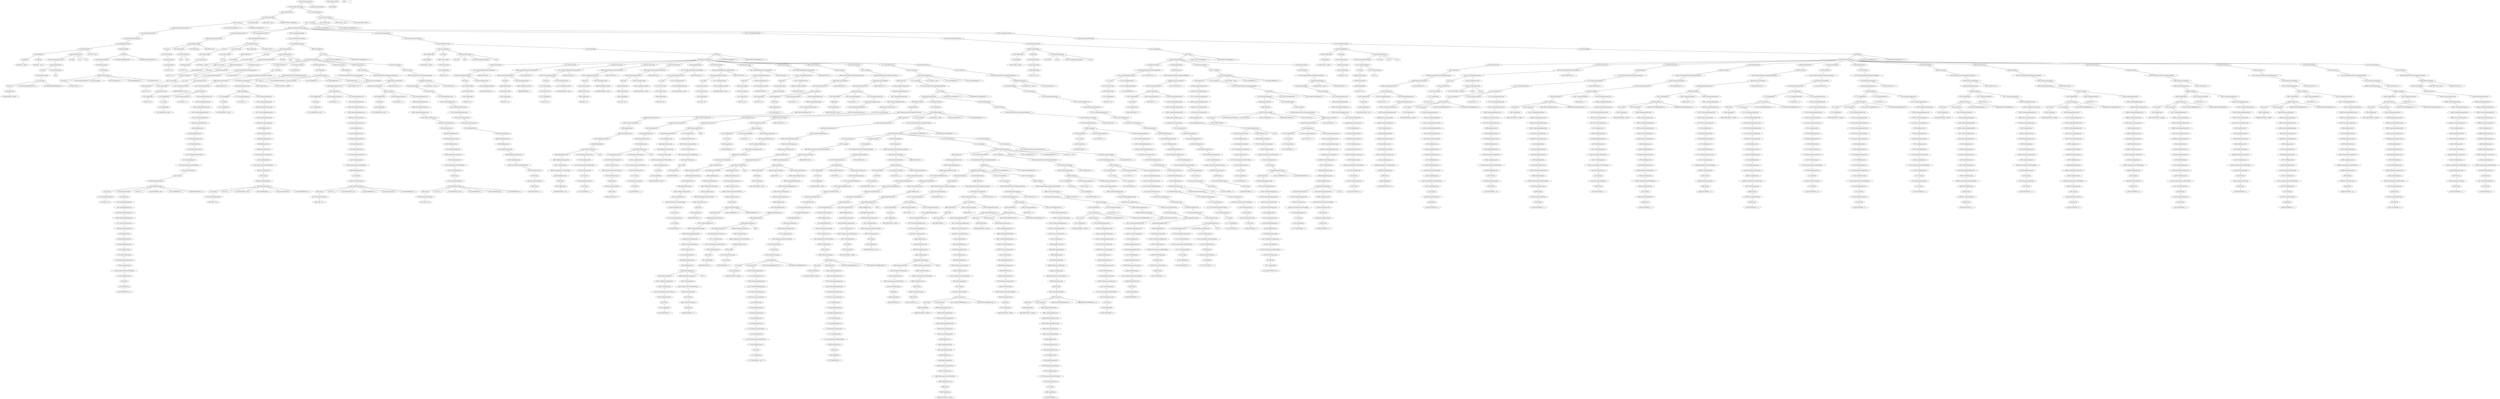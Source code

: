 strict graph{ 
"[3] Modifier"--"[4] PUBLIC ( public )"
"[5] Modifier"--"[6] STATIC ( static )"
"[7] ModifiersOpt"--"[3] Modifier"
"[7] ModifiersOpt"--"[5] Modifier"
"[8] SimpleName"--"[9] IDENTIFIER ( String )"
"[10] Name"--"[8] SimpleName"
"[11] ArrayType"--"[10] Name"
"[11] ArrayType"--"[12] LEFTSQUAREBRACKET ( [ )"
"[11] ArrayType"--"[13] RIGHTSQUAREBRACKET ( ] )"
"[14] NonPrimitiveType"--"[11] ArrayType"
"[15] type"--"[14] NonPrimitiveType"
"[17] VarDeclaratorId"--"[16] a"
"[18] FormalParameter"--"[15] type"
"[18] FormalParameter"--"[17] VarDeclaratorId"
"[19] FormalParameterListOpt"--"[18] FormalParameter"
"[23] MethodDeclarator"--"[20] main"
"[23] MethodDeclarator"--"[21] ("
"[23] MethodDeclarator"--"[19] FormalParameterListOpt"
"[23] MethodDeclarator"--"[22] )"
"[24] MethodHeader"--"[7] ModifiersOpt"
"[24] MethodHeader"--"[25] VOID ( void )"
"[24] MethodHeader"--"[23] MethodDeclarator"
"[26] literals"--"[27] INTLITERAL ( 1 )"
"[28] PrintlnStatement"--"[29] SYSTEMOUTPRINTLN ( System.out.println )"
"[28] PrintlnStatement"--"[30] LEFTBRACKET ( ( )"
"[28] PrintlnStatement"--"[26] literals"
"[28] PrintlnStatement"--"[31] RIGHTBRACKET ( ) )"
"[28] PrintlnStatement"--"[32] SEMICOLON ( ; )"
"[33] Statement"--"[28] PrintlnStatement"
"[34] BlockStatement"--"[33] Statement"
"[35] BlockStatementOpt"--"[34] BlockStatement"
"[36] Block"--"[37] LEFTCURLYBRACKET ( { )"
"[36] Block"--"[35] BlockStatementOpt"
"[36] Block"--"[38] RIGHTCURLYBRACKET ( } )"
"[39] MethodBody"--"[36] Block"
"[40] MethodDeclaration"--"[24] MethodHeader"
"[40] MethodDeclaration"--"[39] MethodBody"
"[41] ClassMemberDeclaration"--"[40] MethodDeclaration"
"[42] ClassBodyDeclaration"--"[41] ClassMemberDeclaration"
"[43] ClassBodyDeclarationsOpt"--"[42] ClassBodyDeclaration"
"[44] ClassBody"--"[45] LEFTCURLYBRACKET ( { )"
"[44] ClassBody"--"[43] ClassBodyDeclarationsOpt"
"[44] ClassBody"--"[46] RIGHTCURLYBRACKET ( } )"
"[47] ClassDeclaration"--"[2] ModifiersOpt"
"[47] ClassDeclaration"--"[48] CLASS ( class )"
"[47] ClassDeclaration"--"[49] IDENTIFIER ( BubbleSort )"
"[47] ClassDeclaration"--"[44] ClassBody"
"[50] TypeDeclaration"--"[47] ClassDeclaration"
"[53] IntegralType"--"[54] INT ( int )"
"[55] NumericType"--"[53] IntegralType"
"[56] PrimitiveType"--"[55] NumericType"
"[57] type"--"[56] PrimitiveType"
"[59] VarDeclaratorId"--"[58] number"
"[62] VarDeclaratorId"--"[60] ["
"[62] VarDeclaratorId"--"[61] ]"
"[63] VarDeclarator"--"[62] VarDeclaratorId"
"[64] FieldDeclaration"--"[52] ModifiersOpt"
"[64] FieldDeclaration"--"[57] type"
"[64] FieldDeclaration"--"[63] VarDeclarator"
"[64] FieldDeclaration"--"[65] SEMICOLON ( ; )"
"[66] ClassMemberDeclaration"--"[64] FieldDeclaration"
"[67] ClassBodyDeclaration"--"[66] ClassMemberDeclaration"
"[69] IntegralType"--"[70] INT ( int )"
"[71] NumericType"--"[69] IntegralType"
"[72] PrimitiveType"--"[71] NumericType"
"[73] type"--"[72] PrimitiveType"
"[75] VarDeclaratorId"--"[74] size"
"[76] VarDeclarator"--"[75] VarDeclaratorId"
"[77] FieldDeclaration"--"[68] ModifiersOpt"
"[77] FieldDeclaration"--"[73] type"
"[77] FieldDeclaration"--"[76] VarDeclarator"
"[77] FieldDeclaration"--"[78] SEMICOLON ( ; )"
"[79] ClassMemberDeclaration"--"[77] FieldDeclaration"
"[80] ClassBodyDeclaration"--"[79] ClassMemberDeclaration"
"[81] Modifier"--"[82] PUBLIC ( public )"
"[83] ModifiersOpt"--"[81] Modifier"
"[84] IntegralType"--"[85] INT ( int )"
"[86] NumericType"--"[84] IntegralType"
"[87] PrimitiveType"--"[86] NumericType"
"[88] type"--"[87] PrimitiveType"
"[89] IntegralType"--"[90] INT ( int )"
"[91] NumericType"--"[89] IntegralType"
"[92] PrimitiveType"--"[91] NumericType"
"[93] type"--"[92] PrimitiveType"
"[95] VarDeclaratorId"--"[94] sz"
"[96] FormalParameter"--"[93] type"
"[96] FormalParameter"--"[95] VarDeclaratorId"
"[97] FormalParameterListOpt"--"[96] FormalParameter"
"[101] MethodDeclarator"--"[98] Start"
"[101] MethodDeclarator"--"[99] ("
"[101] MethodDeclarator"--"[97] FormalParameterListOpt"
"[101] MethodDeclarator"--"[100] )"
"[102] MethodHeader"--"[83] ModifiersOpt"
"[102] MethodHeader"--"[88] type"
"[102] MethodHeader"--"[101] MethodDeclarator"
"[103] IntegralType"--"[104] INT ( int )"
"[105] NumericType"--"[103] IntegralType"
"[106] PrimitiveType"--"[105] NumericType"
"[107] type"--"[106] PrimitiveType"
"[108] VariableDeclaratorId"--"[109] IDENTIFIER ( aux01 )"
"[110] VariableDeclarator"--"[108] VariableDeclaratorId"
"[111] LocalVariableDeclaration"--"[107] type"
"[111] LocalVariableDeclaration"--"[110] VariableDeclarator"
"[112] LocalVariableDeclarationStatement"--"[111] LocalVariableDeclaration"
"[112] LocalVariableDeclarationStatement"--"[113] SEMICOLON ( ; )"
"[114] BlockStatement"--"[112] LocalVariableDeclarationStatement"
"[115] SimpleName"--"[116] IDENTIFIER ( aux01 )"
"[117] Name"--"[115] SimpleName"
"[118] LeftHandSide"--"[117] Name"
"[119] AssignmentOperator"--"[120] EQUAL ( = )"
"[121] PrimaryNoNewArray"--"[122] THIS ( this )"
"[123] Primary"--"[121] PrimaryNoNewArray"
"[124] SimpleName"--"[125] IDENTIFIER ( sz )"
"[126] Name"--"[124] SimpleName"
"[127] PostFixExpression"--"[126] Name"
"[128] UnaryExpressionNotPlusMinus"--"[127] PostFixExpression"
"[129] UnaryExpression"--"[128] UnaryExpressionNotPlusMinus"
"[130] MultiplicativeExpression"--"[129] UnaryExpression"
"[131] AdditiveExpression"--"[130] MultiplicativeExpression"
"[132] ShiftExpression"--"[131] AdditiveExpression"
"[133] RelationalExpression"--"[132] ShiftExpression"
"[134] EqualityExpression"--"[133] RelationalExpression"
"[135] AndExpression"--"[134] EqualityExpression"
"[136] ExclusiveOrExpression"--"[135] AndExpression"
"[137] InclusiveOrExpression"--"[136] ExclusiveOrExpression"
"[138] ConditionalAndExpression"--"[137] InclusiveOrExpression"
"[139] ConditionalOrExpression"--"[138] ConditionalAndExpression"
"[140] ConditionalExpression"--"[139] ConditionalOrExpression"
"[141] AssignmentExpression"--"[140] ConditionalExpression"
"[142] Expression"--"[141] AssignmentExpression"
"[143] ArgumentListOpt"--"[142] Expression"
"[144] MethodInvocation"--"[123] Primary"
"[144] MethodInvocation"--"[145] DOT ( . )"
"[144] MethodInvocation"--"[146] IDENTIFIER ( Init )"
"[144] MethodInvocation"--"[147] LEFTBRACKET ( ( )"
"[144] MethodInvocation"--"[143] ArgumentListOpt"
"[144] MethodInvocation"--"[148] RIGHTBRACKET ( ) )"
"[149] PrimaryNoNewArray"--"[144] MethodInvocation"
"[150] Primary"--"[149] PrimaryNoNewArray"
"[151] PostFixExpression"--"[150] Primary"
"[152] UnaryExpressionNotPlusMinus"--"[151] PostFixExpression"
"[153] UnaryExpression"--"[152] UnaryExpressionNotPlusMinus"
"[154] MultiplicativeExpression"--"[153] UnaryExpression"
"[155] AdditiveExpression"--"[154] MultiplicativeExpression"
"[156] ShiftExpression"--"[155] AdditiveExpression"
"[157] RelationalExpression"--"[156] ShiftExpression"
"[158] EqualityExpression"--"[157] RelationalExpression"
"[159] AndExpression"--"[158] EqualityExpression"
"[160] ExclusiveOrExpression"--"[159] AndExpression"
"[161] InclusiveOrExpression"--"[160] ExclusiveOrExpression"
"[162] ConditionalAndExpression"--"[161] InclusiveOrExpression"
"[163] ConditionalOrExpression"--"[162] ConditionalAndExpression"
"[164] ConditionalExpression"--"[163] ConditionalOrExpression"
"[165] AssignmentExpression"--"[164] ConditionalExpression"
"[166] Assignment"--"[118] LeftHandSide"
"[166] Assignment"--"[119] AssignmentOperator"
"[166] Assignment"--"[165] AssignmentExpression"
"[167] StatementExpression"--"[166] Assignment"
"[168] ExpressionStatement"--"[167] StatementExpression"
"[168] ExpressionStatement"--"[169] SEMICOLON ( ; )"
"[170] StatementWithoutTrailingSubstatement"--"[168] ExpressionStatement"
"[171] Statement"--"[170] StatementWithoutTrailingSubstatement"
"[172] BlockStatement"--"[171] Statement"
"[173] SimpleName"--"[174] IDENTIFIER ( aux01 )"
"[175] Name"--"[173] SimpleName"
"[176] LeftHandSide"--"[175] Name"
"[177] AssignmentOperator"--"[178] EQUAL ( = )"
"[179] PrimaryNoNewArray"--"[180] THIS ( this )"
"[181] Primary"--"[179] PrimaryNoNewArray"
"[183] MethodInvocation"--"[181] Primary"
"[183] MethodInvocation"--"[184] DOT ( . )"
"[183] MethodInvocation"--"[185] IDENTIFIER ( Print )"
"[183] MethodInvocation"--"[186] LEFTBRACKET ( ( )"
"[183] MethodInvocation"--"[182] ArgumentListOpt"
"[183] MethodInvocation"--"[187] RIGHTBRACKET ( ) )"
"[188] PrimaryNoNewArray"--"[183] MethodInvocation"
"[189] Primary"--"[188] PrimaryNoNewArray"
"[190] PostFixExpression"--"[189] Primary"
"[191] UnaryExpressionNotPlusMinus"--"[190] PostFixExpression"
"[192] UnaryExpression"--"[191] UnaryExpressionNotPlusMinus"
"[193] MultiplicativeExpression"--"[192] UnaryExpression"
"[194] AdditiveExpression"--"[193] MultiplicativeExpression"
"[195] ShiftExpression"--"[194] AdditiveExpression"
"[196] RelationalExpression"--"[195] ShiftExpression"
"[197] EqualityExpression"--"[196] RelationalExpression"
"[198] AndExpression"--"[197] EqualityExpression"
"[199] ExclusiveOrExpression"--"[198] AndExpression"
"[200] InclusiveOrExpression"--"[199] ExclusiveOrExpression"
"[201] ConditionalAndExpression"--"[200] InclusiveOrExpression"
"[202] ConditionalOrExpression"--"[201] ConditionalAndExpression"
"[203] ConditionalExpression"--"[202] ConditionalOrExpression"
"[204] AssignmentExpression"--"[203] ConditionalExpression"
"[205] Assignment"--"[176] LeftHandSide"
"[205] Assignment"--"[177] AssignmentOperator"
"[205] Assignment"--"[204] AssignmentExpression"
"[206] StatementExpression"--"[205] Assignment"
"[207] ExpressionStatement"--"[206] StatementExpression"
"[207] ExpressionStatement"--"[208] SEMICOLON ( ; )"
"[209] StatementWithoutTrailingSubstatement"--"[207] ExpressionStatement"
"[210] Statement"--"[209] StatementWithoutTrailingSubstatement"
"[211] BlockStatement"--"[210] Statement"
"[212] literals"--"[213] INTLITERAL ( 99999 )"
"[214] PrintlnStatement"--"[215] SYSTEMOUTPRINTLN ( System.out.println )"
"[214] PrintlnStatement"--"[216] LEFTBRACKET ( ( )"
"[214] PrintlnStatement"--"[212] literals"
"[214] PrintlnStatement"--"[217] RIGHTBRACKET ( ) )"
"[214] PrintlnStatement"--"[218] SEMICOLON ( ; )"
"[219] Statement"--"[214] PrintlnStatement"
"[220] BlockStatement"--"[219] Statement"
"[221] SimpleName"--"[222] IDENTIFIER ( aux01 )"
"[223] Name"--"[221] SimpleName"
"[224] LeftHandSide"--"[223] Name"
"[225] AssignmentOperator"--"[226] EQUAL ( = )"
"[227] PrimaryNoNewArray"--"[228] THIS ( this )"
"[229] Primary"--"[227] PrimaryNoNewArray"
"[231] MethodInvocation"--"[229] Primary"
"[231] MethodInvocation"--"[232] DOT ( . )"
"[231] MethodInvocation"--"[233] IDENTIFIER ( Sort )"
"[231] MethodInvocation"--"[234] LEFTBRACKET ( ( )"
"[231] MethodInvocation"--"[230] ArgumentListOpt"
"[231] MethodInvocation"--"[235] RIGHTBRACKET ( ) )"
"[236] PrimaryNoNewArray"--"[231] MethodInvocation"
"[237] Primary"--"[236] PrimaryNoNewArray"
"[238] PostFixExpression"--"[237] Primary"
"[239] UnaryExpressionNotPlusMinus"--"[238] PostFixExpression"
"[240] UnaryExpression"--"[239] UnaryExpressionNotPlusMinus"
"[241] MultiplicativeExpression"--"[240] UnaryExpression"
"[242] AdditiveExpression"--"[241] MultiplicativeExpression"
"[243] ShiftExpression"--"[242] AdditiveExpression"
"[244] RelationalExpression"--"[243] ShiftExpression"
"[245] EqualityExpression"--"[244] RelationalExpression"
"[246] AndExpression"--"[245] EqualityExpression"
"[247] ExclusiveOrExpression"--"[246] AndExpression"
"[248] InclusiveOrExpression"--"[247] ExclusiveOrExpression"
"[249] ConditionalAndExpression"--"[248] InclusiveOrExpression"
"[250] ConditionalOrExpression"--"[249] ConditionalAndExpression"
"[251] ConditionalExpression"--"[250] ConditionalOrExpression"
"[252] AssignmentExpression"--"[251] ConditionalExpression"
"[253] Assignment"--"[224] LeftHandSide"
"[253] Assignment"--"[225] AssignmentOperator"
"[253] Assignment"--"[252] AssignmentExpression"
"[254] StatementExpression"--"[253] Assignment"
"[255] ExpressionStatement"--"[254] StatementExpression"
"[255] ExpressionStatement"--"[256] SEMICOLON ( ; )"
"[257] StatementWithoutTrailingSubstatement"--"[255] ExpressionStatement"
"[258] Statement"--"[257] StatementWithoutTrailingSubstatement"
"[259] BlockStatement"--"[258] Statement"
"[260] SimpleName"--"[261] IDENTIFIER ( aux01 )"
"[262] Name"--"[260] SimpleName"
"[263] LeftHandSide"--"[262] Name"
"[264] AssignmentOperator"--"[265] EQUAL ( = )"
"[266] PrimaryNoNewArray"--"[267] THIS ( this )"
"[268] Primary"--"[266] PrimaryNoNewArray"
"[270] MethodInvocation"--"[268] Primary"
"[270] MethodInvocation"--"[271] DOT ( . )"
"[270] MethodInvocation"--"[272] IDENTIFIER ( Print )"
"[270] MethodInvocation"--"[273] LEFTBRACKET ( ( )"
"[270] MethodInvocation"--"[269] ArgumentListOpt"
"[270] MethodInvocation"--"[274] RIGHTBRACKET ( ) )"
"[275] PrimaryNoNewArray"--"[270] MethodInvocation"
"[276] Primary"--"[275] PrimaryNoNewArray"
"[277] PostFixExpression"--"[276] Primary"
"[278] UnaryExpressionNotPlusMinus"--"[277] PostFixExpression"
"[279] UnaryExpression"--"[278] UnaryExpressionNotPlusMinus"
"[280] MultiplicativeExpression"--"[279] UnaryExpression"
"[281] AdditiveExpression"--"[280] MultiplicativeExpression"
"[282] ShiftExpression"--"[281] AdditiveExpression"
"[283] RelationalExpression"--"[282] ShiftExpression"
"[284] EqualityExpression"--"[283] RelationalExpression"
"[285] AndExpression"--"[284] EqualityExpression"
"[286] ExclusiveOrExpression"--"[285] AndExpression"
"[287] InclusiveOrExpression"--"[286] ExclusiveOrExpression"
"[288] ConditionalAndExpression"--"[287] InclusiveOrExpression"
"[289] ConditionalOrExpression"--"[288] ConditionalAndExpression"
"[290] ConditionalExpression"--"[289] ConditionalOrExpression"
"[291] AssignmentExpression"--"[290] ConditionalExpression"
"[292] Assignment"--"[263] LeftHandSide"
"[292] Assignment"--"[264] AssignmentOperator"
"[292] Assignment"--"[291] AssignmentExpression"
"[293] StatementExpression"--"[292] Assignment"
"[294] ExpressionStatement"--"[293] StatementExpression"
"[294] ExpressionStatement"--"[295] SEMICOLON ( ; )"
"[296] StatementWithoutTrailingSubstatement"--"[294] ExpressionStatement"
"[297] Statement"--"[296] StatementWithoutTrailingSubstatement"
"[298] BlockStatement"--"[297] Statement"
"[299] literals"--"[300] INTLITERAL ( 0 )"
"[301] PrimaryNoNewArray"--"[299] literals"
"[302] Primary"--"[301] PrimaryNoNewArray"
"[303] PostFixExpression"--"[302] Primary"
"[304] UnaryExpressionNotPlusMinus"--"[303] PostFixExpression"
"[305] UnaryExpression"--"[304] UnaryExpressionNotPlusMinus"
"[306] MultiplicativeExpression"--"[305] UnaryExpression"
"[307] AdditiveExpression"--"[306] MultiplicativeExpression"
"[308] ShiftExpression"--"[307] AdditiveExpression"
"[309] RelationalExpression"--"[308] ShiftExpression"
"[310] EqualityExpression"--"[309] RelationalExpression"
"[311] AndExpression"--"[310] EqualityExpression"
"[312] ExclusiveOrExpression"--"[311] AndExpression"
"[313] InclusiveOrExpression"--"[312] ExclusiveOrExpression"
"[314] ConditionalAndExpression"--"[313] InclusiveOrExpression"
"[315] ConditionalOrExpression"--"[314] ConditionalAndExpression"
"[316] ConditionalExpression"--"[315] ConditionalOrExpression"
"[317] AssignmentExpression"--"[316] ConditionalExpression"
"[318] Expression"--"[317] AssignmentExpression"
"[319] ExpressionOpt"--"[318] Expression"
"[320] ReturnStatement"--"[321] RETURN ( return )"
"[320] ReturnStatement"--"[319] ExpressionOpt"
"[320] ReturnStatement"--"[322] SEMICOLON ( ; )"
"[323] StatementWithoutTrailingSubstatement"--"[320] ReturnStatement"
"[324] Statement"--"[323] StatementWithoutTrailingSubstatement"
"[325] BlockStatement"--"[324] Statement"
"[326] BlockStatementOpt"--"[114] BlockStatement"
"[326] BlockStatementOpt"--"[172] BlockStatement"
"[326] BlockStatementOpt"--"[211] BlockStatement"
"[326] BlockStatementOpt"--"[220] BlockStatement"
"[326] BlockStatementOpt"--"[259] BlockStatement"
"[326] BlockStatementOpt"--"[298] BlockStatement"
"[326] BlockStatementOpt"--"[325] BlockStatement"
"[327] Block"--"[328] LEFTCURLYBRACKET ( { )"
"[327] Block"--"[326] BlockStatementOpt"
"[327] Block"--"[329] RIGHTCURLYBRACKET ( } )"
"[330] MethodBody"--"[327] Block"
"[331] MethodDeclaration"--"[102] MethodHeader"
"[331] MethodDeclaration"--"[330] MethodBody"
"[332] ClassMemberDeclaration"--"[331] MethodDeclaration"
"[333] ClassBodyDeclaration"--"[332] ClassMemberDeclaration"
"[334] Modifier"--"[335] PUBLIC ( public )"
"[336] ModifiersOpt"--"[334] Modifier"
"[337] IntegralType"--"[338] INT ( int )"
"[339] NumericType"--"[337] IntegralType"
"[340] PrimitiveType"--"[339] NumericType"
"[341] type"--"[340] PrimitiveType"
"[346] MethodDeclarator"--"[343] Sort"
"[346] MethodDeclarator"--"[344] ("
"[346] MethodDeclarator"--"[342] FormalParameterListOpt"
"[346] MethodDeclarator"--"[345] )"
"[347] MethodHeader"--"[336] ModifiersOpt"
"[347] MethodHeader"--"[341] type"
"[347] MethodHeader"--"[346] MethodDeclarator"
"[348] IntegralType"--"[349] INT ( int )"
"[350] NumericType"--"[348] IntegralType"
"[351] PrimitiveType"--"[350] NumericType"
"[352] type"--"[351] PrimitiveType"
"[353] VariableDeclaratorId"--"[354] IDENTIFIER ( nt )"
"[355] VariableDeclarator"--"[353] VariableDeclaratorId"
"[356] LocalVariableDeclaration"--"[352] type"
"[356] LocalVariableDeclaration"--"[355] VariableDeclarator"
"[357] LocalVariableDeclarationStatement"--"[356] LocalVariableDeclaration"
"[357] LocalVariableDeclarationStatement"--"[358] SEMICOLON ( ; )"
"[359] BlockStatement"--"[357] LocalVariableDeclarationStatement"
"[360] IntegralType"--"[361] INT ( int )"
"[362] NumericType"--"[360] IntegralType"
"[363] PrimitiveType"--"[362] NumericType"
"[364] type"--"[363] PrimitiveType"
"[365] VariableDeclaratorId"--"[366] IDENTIFIER ( i )"
"[367] VariableDeclarator"--"[365] VariableDeclaratorId"
"[368] LocalVariableDeclaration"--"[364] type"
"[368] LocalVariableDeclaration"--"[367] VariableDeclarator"
"[369] LocalVariableDeclarationStatement"--"[368] LocalVariableDeclaration"
"[369] LocalVariableDeclarationStatement"--"[370] SEMICOLON ( ; )"
"[371] BlockStatement"--"[369] LocalVariableDeclarationStatement"
"[372] IntegralType"--"[373] INT ( int )"
"[374] NumericType"--"[372] IntegralType"
"[375] PrimitiveType"--"[374] NumericType"
"[376] type"--"[375] PrimitiveType"
"[377] VariableDeclaratorId"--"[378] IDENTIFIER ( aux02 )"
"[379] VariableDeclarator"--"[377] VariableDeclaratorId"
"[380] LocalVariableDeclaration"--"[376] type"
"[380] LocalVariableDeclaration"--"[379] VariableDeclarator"
"[381] LocalVariableDeclarationStatement"--"[380] LocalVariableDeclaration"
"[381] LocalVariableDeclarationStatement"--"[382] SEMICOLON ( ; )"
"[383] BlockStatement"--"[381] LocalVariableDeclarationStatement"
"[384] IntegralType"--"[385] INT ( int )"
"[386] NumericType"--"[384] IntegralType"
"[387] PrimitiveType"--"[386] NumericType"
"[388] type"--"[387] PrimitiveType"
"[389] VariableDeclaratorId"--"[390] IDENTIFIER ( aux04 )"
"[391] VariableDeclarator"--"[389] VariableDeclaratorId"
"[392] LocalVariableDeclaration"--"[388] type"
"[392] LocalVariableDeclaration"--"[391] VariableDeclarator"
"[393] LocalVariableDeclarationStatement"--"[392] LocalVariableDeclaration"
"[393] LocalVariableDeclarationStatement"--"[394] SEMICOLON ( ; )"
"[395] BlockStatement"--"[393] LocalVariableDeclarationStatement"
"[396] IntegralType"--"[397] INT ( int )"
"[398] NumericType"--"[396] IntegralType"
"[399] PrimitiveType"--"[398] NumericType"
"[400] type"--"[399] PrimitiveType"
"[401] VariableDeclaratorId"--"[402] IDENTIFIER ( aux05 )"
"[403] VariableDeclarator"--"[401] VariableDeclaratorId"
"[404] LocalVariableDeclaration"--"[400] type"
"[404] LocalVariableDeclaration"--"[403] VariableDeclarator"
"[405] LocalVariableDeclarationStatement"--"[404] LocalVariableDeclaration"
"[405] LocalVariableDeclarationStatement"--"[406] SEMICOLON ( ; )"
"[407] BlockStatement"--"[405] LocalVariableDeclarationStatement"
"[408] IntegralType"--"[409] INT ( int )"
"[410] NumericType"--"[408] IntegralType"
"[411] PrimitiveType"--"[410] NumericType"
"[412] type"--"[411] PrimitiveType"
"[413] VariableDeclaratorId"--"[414] IDENTIFIER ( aux06 )"
"[415] VariableDeclarator"--"[413] VariableDeclaratorId"
"[416] LocalVariableDeclaration"--"[412] type"
"[416] LocalVariableDeclaration"--"[415] VariableDeclarator"
"[417] LocalVariableDeclarationStatement"--"[416] LocalVariableDeclaration"
"[417] LocalVariableDeclarationStatement"--"[418] SEMICOLON ( ; )"
"[419] BlockStatement"--"[417] LocalVariableDeclarationStatement"
"[420] IntegralType"--"[421] INT ( int )"
"[422] NumericType"--"[420] IntegralType"
"[423] PrimitiveType"--"[422] NumericType"
"[424] type"--"[423] PrimitiveType"
"[425] VariableDeclaratorId"--"[426] IDENTIFIER ( aux07 )"
"[427] VariableDeclarator"--"[425] VariableDeclaratorId"
"[428] LocalVariableDeclaration"--"[424] type"
"[428] LocalVariableDeclaration"--"[427] VariableDeclarator"
"[429] LocalVariableDeclarationStatement"--"[428] LocalVariableDeclaration"
"[429] LocalVariableDeclarationStatement"--"[430] SEMICOLON ( ; )"
"[431] BlockStatement"--"[429] LocalVariableDeclarationStatement"
"[432] IntegralType"--"[433] INT ( int )"
"[434] NumericType"--"[432] IntegralType"
"[435] PrimitiveType"--"[434] NumericType"
"[436] type"--"[435] PrimitiveType"
"[437] VariableDeclaratorId"--"[438] IDENTIFIER ( j )"
"[439] VariableDeclarator"--"[437] VariableDeclaratorId"
"[440] LocalVariableDeclaration"--"[436] type"
"[440] LocalVariableDeclaration"--"[439] VariableDeclarator"
"[441] LocalVariableDeclarationStatement"--"[440] LocalVariableDeclaration"
"[441] LocalVariableDeclarationStatement"--"[442] SEMICOLON ( ; )"
"[443] BlockStatement"--"[441] LocalVariableDeclarationStatement"
"[444] IntegralType"--"[445] INT ( int )"
"[446] NumericType"--"[444] IntegralType"
"[447] PrimitiveType"--"[446] NumericType"
"[448] type"--"[447] PrimitiveType"
"[449] VariableDeclaratorId"--"[450] IDENTIFIER ( t )"
"[451] VariableDeclarator"--"[449] VariableDeclaratorId"
"[452] LocalVariableDeclaration"--"[448] type"
"[452] LocalVariableDeclaration"--"[451] VariableDeclarator"
"[453] LocalVariableDeclarationStatement"--"[452] LocalVariableDeclaration"
"[453] LocalVariableDeclarationStatement"--"[454] SEMICOLON ( ; )"
"[455] BlockStatement"--"[453] LocalVariableDeclarationStatement"
"[456] SimpleName"--"[457] IDENTIFIER ( i )"
"[458] Name"--"[456] SimpleName"
"[459] LeftHandSide"--"[458] Name"
"[460] AssignmentOperator"--"[461] EQUAL ( = )"
"[462] SimpleName"--"[463] IDENTIFIER ( size )"
"[464] Name"--"[462] SimpleName"
"[465] PostFixExpression"--"[464] Name"
"[466] UnaryExpressionNotPlusMinus"--"[465] PostFixExpression"
"[467] UnaryExpression"--"[466] UnaryExpressionNotPlusMinus"
"[468] MultiplicativeExpression"--"[467] UnaryExpression"
"[469] AdditiveExpression"--"[468] MultiplicativeExpression"
"[470] literals"--"[471] INTLITERAL ( 1 )"
"[472] PrimaryNoNewArray"--"[470] literals"
"[473] Primary"--"[472] PrimaryNoNewArray"
"[474] PostFixExpression"--"[473] Primary"
"[475] UnaryExpressionNotPlusMinus"--"[474] PostFixExpression"
"[476] UnaryExpression"--"[475] UnaryExpressionNotPlusMinus"
"[477] MultiplicativeExpression"--"[476] UnaryExpression"
"[479] AdditiveExpression"--"[469] AdditiveExpression"
"[479] AdditiveExpression"--"[478] -"
"[479] AdditiveExpression"--"[477] MultiplicativeExpression"
"[480] ShiftExpression"--"[479] AdditiveExpression"
"[481] RelationalExpression"--"[480] ShiftExpression"
"[482] EqualityExpression"--"[481] RelationalExpression"
"[483] AndExpression"--"[482] EqualityExpression"
"[484] ExclusiveOrExpression"--"[483] AndExpression"
"[485] InclusiveOrExpression"--"[484] ExclusiveOrExpression"
"[486] ConditionalAndExpression"--"[485] InclusiveOrExpression"
"[487] ConditionalOrExpression"--"[486] ConditionalAndExpression"
"[488] ConditionalExpression"--"[487] ConditionalOrExpression"
"[489] AssignmentExpression"--"[488] ConditionalExpression"
"[490] Assignment"--"[459] LeftHandSide"
"[490] Assignment"--"[460] AssignmentOperator"
"[490] Assignment"--"[489] AssignmentExpression"
"[491] StatementExpression"--"[490] Assignment"
"[492] ExpressionStatement"--"[491] StatementExpression"
"[492] ExpressionStatement"--"[493] SEMICOLON ( ; )"
"[494] StatementWithoutTrailingSubstatement"--"[492] ExpressionStatement"
"[495] Statement"--"[494] StatementWithoutTrailingSubstatement"
"[496] BlockStatement"--"[495] Statement"
"[497] SimpleName"--"[498] IDENTIFIER ( aux02 )"
"[499] Name"--"[497] SimpleName"
"[500] LeftHandSide"--"[499] Name"
"[501] AssignmentOperator"--"[502] EQUAL ( = )"
"[503] literals"--"[504] INTLITERAL ( 0 )"
"[505] PrimaryNoNewArray"--"[503] literals"
"[506] Primary"--"[505] PrimaryNoNewArray"
"[507] PostFixExpression"--"[506] Primary"
"[508] UnaryExpressionNotPlusMinus"--"[507] PostFixExpression"
"[509] UnaryExpression"--"[508] UnaryExpressionNotPlusMinus"
"[510] MultiplicativeExpression"--"[509] UnaryExpression"
"[511] AdditiveExpression"--"[510] MultiplicativeExpression"
"[512] literals"--"[513] INTLITERAL ( 1 )"
"[514] PrimaryNoNewArray"--"[512] literals"
"[515] Primary"--"[514] PrimaryNoNewArray"
"[516] PostFixExpression"--"[515] Primary"
"[517] UnaryExpressionNotPlusMinus"--"[516] PostFixExpression"
"[518] UnaryExpression"--"[517] UnaryExpressionNotPlusMinus"
"[519] MultiplicativeExpression"--"[518] UnaryExpression"
"[521] AdditiveExpression"--"[511] AdditiveExpression"
"[521] AdditiveExpression"--"[520] -"
"[521] AdditiveExpression"--"[519] MultiplicativeExpression"
"[522] ShiftExpression"--"[521] AdditiveExpression"
"[523] RelationalExpression"--"[522] ShiftExpression"
"[524] EqualityExpression"--"[523] RelationalExpression"
"[525] AndExpression"--"[524] EqualityExpression"
"[526] ExclusiveOrExpression"--"[525] AndExpression"
"[527] InclusiveOrExpression"--"[526] ExclusiveOrExpression"
"[528] ConditionalAndExpression"--"[527] InclusiveOrExpression"
"[529] ConditionalOrExpression"--"[528] ConditionalAndExpression"
"[530] ConditionalExpression"--"[529] ConditionalOrExpression"
"[531] AssignmentExpression"--"[530] ConditionalExpression"
"[532] Assignment"--"[500] LeftHandSide"
"[532] Assignment"--"[501] AssignmentOperator"
"[532] Assignment"--"[531] AssignmentExpression"
"[533] StatementExpression"--"[532] Assignment"
"[534] ExpressionStatement"--"[533] StatementExpression"
"[534] ExpressionStatement"--"[535] SEMICOLON ( ; )"
"[536] StatementWithoutTrailingSubstatement"--"[534] ExpressionStatement"
"[537] Statement"--"[536] StatementWithoutTrailingSubstatement"
"[538] BlockStatement"--"[537] Statement"
"[539] SimpleName"--"[540] IDENTIFIER ( aux02 )"
"[541] Name"--"[539] SimpleName"
"[542] PostFixExpression"--"[541] Name"
"[543] UnaryExpressionNotPlusMinus"--"[542] PostFixExpression"
"[544] UnaryExpression"--"[543] UnaryExpressionNotPlusMinus"
"[545] MultiplicativeExpression"--"[544] UnaryExpression"
"[546] AdditiveExpression"--"[545] MultiplicativeExpression"
"[547] ShiftExpression"--"[546] AdditiveExpression"
"[548] RelationalExpression"--"[547] ShiftExpression"
"[549] SimpleName"--"[550] IDENTIFIER ( i )"
"[551] Name"--"[549] SimpleName"
"[552] PostFixExpression"--"[551] Name"
"[553] UnaryExpressionNotPlusMinus"--"[552] PostFixExpression"
"[554] UnaryExpression"--"[553] UnaryExpressionNotPlusMinus"
"[555] MultiplicativeExpression"--"[554] UnaryExpression"
"[556] AdditiveExpression"--"[555] MultiplicativeExpression"
"[557] ShiftExpression"--"[556] AdditiveExpression"
"[559] RelationalExpression"--"[548] RelationalExpression"
"[559] RelationalExpression"--"[558] <"
"[559] RelationalExpression"--"[557] ShiftExpression"
"[560] EqualityExpression"--"[559] RelationalExpression"
"[561] AndExpression"--"[560] EqualityExpression"
"[562] ExclusiveOrExpression"--"[561] AndExpression"
"[563] InclusiveOrExpression"--"[562] ExclusiveOrExpression"
"[564] ConditionalAndExpression"--"[563] InclusiveOrExpression"
"[565] ConditionalOrExpression"--"[564] ConditionalAndExpression"
"[566] ConditionalExpression"--"[565] ConditionalOrExpression"
"[567] AssignmentExpression"--"[566] ConditionalExpression"
"[568] Expression"--"[567] AssignmentExpression"
"[569] SimpleName"--"[570] IDENTIFIER ( j )"
"[571] Name"--"[569] SimpleName"
"[572] LeftHandSide"--"[571] Name"
"[573] AssignmentOperator"--"[574] EQUAL ( = )"
"[575] literals"--"[576] INTLITERAL ( 1 )"
"[577] PrimaryNoNewArray"--"[575] literals"
"[578] Primary"--"[577] PrimaryNoNewArray"
"[579] PostFixExpression"--"[578] Primary"
"[580] UnaryExpressionNotPlusMinus"--"[579] PostFixExpression"
"[581] UnaryExpression"--"[580] UnaryExpressionNotPlusMinus"
"[582] MultiplicativeExpression"--"[581] UnaryExpression"
"[583] AdditiveExpression"--"[582] MultiplicativeExpression"
"[584] ShiftExpression"--"[583] AdditiveExpression"
"[585] RelationalExpression"--"[584] ShiftExpression"
"[586] EqualityExpression"--"[585] RelationalExpression"
"[587] AndExpression"--"[586] EqualityExpression"
"[588] ExclusiveOrExpression"--"[587] AndExpression"
"[589] InclusiveOrExpression"--"[588] ExclusiveOrExpression"
"[590] ConditionalAndExpression"--"[589] InclusiveOrExpression"
"[591] ConditionalOrExpression"--"[590] ConditionalAndExpression"
"[592] ConditionalExpression"--"[591] ConditionalOrExpression"
"[593] AssignmentExpression"--"[592] ConditionalExpression"
"[594] Assignment"--"[572] LeftHandSide"
"[594] Assignment"--"[573] AssignmentOperator"
"[594] Assignment"--"[593] AssignmentExpression"
"[595] StatementExpression"--"[594] Assignment"
"[596] ExpressionStatement"--"[595] StatementExpression"
"[596] ExpressionStatement"--"[597] SEMICOLON ( ; )"
"[598] StatementWithoutTrailingSubstatement"--"[596] ExpressionStatement"
"[599] Statement"--"[598] StatementWithoutTrailingSubstatement"
"[600] BlockStatement"--"[599] Statement"
"[601] SimpleName"--"[602] IDENTIFIER ( j )"
"[603] Name"--"[601] SimpleName"
"[604] PostFixExpression"--"[603] Name"
"[605] UnaryExpressionNotPlusMinus"--"[604] PostFixExpression"
"[606] UnaryExpression"--"[605] UnaryExpressionNotPlusMinus"
"[607] MultiplicativeExpression"--"[606] UnaryExpression"
"[608] AdditiveExpression"--"[607] MultiplicativeExpression"
"[609] ShiftExpression"--"[608] AdditiveExpression"
"[610] RelationalExpression"--"[609] ShiftExpression"
"[611] SimpleName"--"[612] IDENTIFIER ( i )"
"[613] Name"--"[611] SimpleName"
"[614] PostFixExpression"--"[613] Name"
"[615] UnaryExpressionNotPlusMinus"--"[614] PostFixExpression"
"[616] UnaryExpression"--"[615] UnaryExpressionNotPlusMinus"
"[617] MultiplicativeExpression"--"[616] UnaryExpression"
"[618] AdditiveExpression"--"[617] MultiplicativeExpression"
"[619] literals"--"[620] INTLITERAL ( 1 )"
"[621] PrimaryNoNewArray"--"[619] literals"
"[622] Primary"--"[621] PrimaryNoNewArray"
"[623] PostFixExpression"--"[622] Primary"
"[624] UnaryExpressionNotPlusMinus"--"[623] PostFixExpression"
"[625] UnaryExpression"--"[624] UnaryExpressionNotPlusMinus"
"[626] MultiplicativeExpression"--"[625] UnaryExpression"
"[628] AdditiveExpression"--"[618] AdditiveExpression"
"[628] AdditiveExpression"--"[627] +"
"[628] AdditiveExpression"--"[626] MultiplicativeExpression"
"[629] ShiftExpression"--"[628] AdditiveExpression"
"[630] RelationalExpression"--"[629] ShiftExpression"
"[631] EqualityExpression"--"[630] RelationalExpression"
"[632] AndExpression"--"[631] EqualityExpression"
"[633] ExclusiveOrExpression"--"[632] AndExpression"
"[634] InclusiveOrExpression"--"[633] ExclusiveOrExpression"
"[635] ConditionalAndExpression"--"[634] InclusiveOrExpression"
"[636] ConditionalOrExpression"--"[635] ConditionalAndExpression"
"[637] ConditionalExpression"--"[636] ConditionalOrExpression"
"[638] AssignmentExpression"--"[637] ConditionalExpression"
"[639] Expression"--"[638] AssignmentExpression"
"[640] PrimaryNoNewArray"--"[641] LEFTBRACKET ( ( )"
"[640] PrimaryNoNewArray"--"[639] Expression"
"[640] PrimaryNoNewArray"--"[642] RIGHTBRACKET ( ) )"
"[643] Primary"--"[640] PrimaryNoNewArray"
"[644] PostFixExpression"--"[643] Primary"
"[645] UnaryExpressionNotPlusMinus"--"[644] PostFixExpression"
"[646] UnaryExpression"--"[645] UnaryExpressionNotPlusMinus"
"[647] MultiplicativeExpression"--"[646] UnaryExpression"
"[648] AdditiveExpression"--"[647] MultiplicativeExpression"
"[649] ShiftExpression"--"[648] AdditiveExpression"
"[651] RelationalExpression"--"[610] RelationalExpression"
"[651] RelationalExpression"--"[650] <"
"[651] RelationalExpression"--"[649] ShiftExpression"
"[652] EqualityExpression"--"[651] RelationalExpression"
"[653] AndExpression"--"[652] EqualityExpression"
"[654] ExclusiveOrExpression"--"[653] AndExpression"
"[655] InclusiveOrExpression"--"[654] ExclusiveOrExpression"
"[656] ConditionalAndExpression"--"[655] InclusiveOrExpression"
"[657] ConditionalOrExpression"--"[656] ConditionalAndExpression"
"[658] ConditionalExpression"--"[657] ConditionalOrExpression"
"[659] AssignmentExpression"--"[658] ConditionalExpression"
"[660] Expression"--"[659] AssignmentExpression"
"[661] SimpleName"--"[662] IDENTIFIER ( aux07 )"
"[663] Name"--"[661] SimpleName"
"[664] LeftHandSide"--"[663] Name"
"[665] AssignmentOperator"--"[666] EQUAL ( = )"
"[667] SimpleName"--"[668] IDENTIFIER ( j )"
"[669] Name"--"[667] SimpleName"
"[670] PostFixExpression"--"[669] Name"
"[671] UnaryExpressionNotPlusMinus"--"[670] PostFixExpression"
"[672] UnaryExpression"--"[671] UnaryExpressionNotPlusMinus"
"[673] MultiplicativeExpression"--"[672] UnaryExpression"
"[674] AdditiveExpression"--"[673] MultiplicativeExpression"
"[675] literals"--"[676] INTLITERAL ( 1 )"
"[677] PrimaryNoNewArray"--"[675] literals"
"[678] Primary"--"[677] PrimaryNoNewArray"
"[679] PostFixExpression"--"[678] Primary"
"[680] UnaryExpressionNotPlusMinus"--"[679] PostFixExpression"
"[681] UnaryExpression"--"[680] UnaryExpressionNotPlusMinus"
"[682] MultiplicativeExpression"--"[681] UnaryExpression"
"[684] AdditiveExpression"--"[674] AdditiveExpression"
"[684] AdditiveExpression"--"[683] -"
"[684] AdditiveExpression"--"[682] MultiplicativeExpression"
"[685] ShiftExpression"--"[684] AdditiveExpression"
"[686] RelationalExpression"--"[685] ShiftExpression"
"[687] EqualityExpression"--"[686] RelationalExpression"
"[688] AndExpression"--"[687] EqualityExpression"
"[689] ExclusiveOrExpression"--"[688] AndExpression"
"[690] InclusiveOrExpression"--"[689] ExclusiveOrExpression"
"[691] ConditionalAndExpression"--"[690] InclusiveOrExpression"
"[692] ConditionalOrExpression"--"[691] ConditionalAndExpression"
"[693] ConditionalExpression"--"[692] ConditionalOrExpression"
"[694] AssignmentExpression"--"[693] ConditionalExpression"
"[695] Assignment"--"[664] LeftHandSide"
"[695] Assignment"--"[665] AssignmentOperator"
"[695] Assignment"--"[694] AssignmentExpression"
"[696] StatementExpression"--"[695] Assignment"
"[697] ExpressionStatement"--"[696] StatementExpression"
"[697] ExpressionStatement"--"[698] SEMICOLON ( ; )"
"[699] StatementWithoutTrailingSubstatement"--"[697] ExpressionStatement"
"[700] Statement"--"[699] StatementWithoutTrailingSubstatement"
"[701] BlockStatement"--"[700] Statement"
"[702] SimpleName"--"[703] IDENTIFIER ( aux04 )"
"[704] Name"--"[702] SimpleName"
"[705] LeftHandSide"--"[704] Name"
"[706] AssignmentOperator"--"[707] EQUAL ( = )"
"[708] SimpleName"--"[709] IDENTIFIER ( number )"
"[710] Name"--"[708] SimpleName"
"[711] SimpleName"--"[712] IDENTIFIER ( aux07 )"
"[713] Name"--"[711] SimpleName"
"[714] PostFixExpression"--"[713] Name"
"[715] UnaryExpressionNotPlusMinus"--"[714] PostFixExpression"
"[716] UnaryExpression"--"[715] UnaryExpressionNotPlusMinus"
"[717] MultiplicativeExpression"--"[716] UnaryExpression"
"[718] AdditiveExpression"--"[717] MultiplicativeExpression"
"[719] ShiftExpression"--"[718] AdditiveExpression"
"[720] RelationalExpression"--"[719] ShiftExpression"
"[721] EqualityExpression"--"[720] RelationalExpression"
"[722] AndExpression"--"[721] EqualityExpression"
"[723] ExclusiveOrExpression"--"[722] AndExpression"
"[724] InclusiveOrExpression"--"[723] ExclusiveOrExpression"
"[725] ConditionalAndExpression"--"[724] InclusiveOrExpression"
"[726] ConditionalOrExpression"--"[725] ConditionalAndExpression"
"[727] ConditionalExpression"--"[726] ConditionalOrExpression"
"[728] AssignmentExpression"--"[727] ConditionalExpression"
"[729] Expression"--"[728] AssignmentExpression"
"[730] ArrayAcces"--"[710] Name"
"[730] ArrayAcces"--"[731] LEFTSQUAREBRACKET ( [ )"
"[730] ArrayAcces"--"[729] Expression"
"[730] ArrayAcces"--"[732] RIGHTSQUAREBRACKET ( ] )"
"[733] PrimaryNoNewArray"--"[730] ArrayAcces"
"[734] Primary"--"[733] PrimaryNoNewArray"
"[735] PostFixExpression"--"[734] Primary"
"[736] UnaryExpressionNotPlusMinus"--"[735] PostFixExpression"
"[737] UnaryExpression"--"[736] UnaryExpressionNotPlusMinus"
"[738] MultiplicativeExpression"--"[737] UnaryExpression"
"[739] AdditiveExpression"--"[738] MultiplicativeExpression"
"[740] ShiftExpression"--"[739] AdditiveExpression"
"[741] RelationalExpression"--"[740] ShiftExpression"
"[742] EqualityExpression"--"[741] RelationalExpression"
"[743] AndExpression"--"[742] EqualityExpression"
"[744] ExclusiveOrExpression"--"[743] AndExpression"
"[745] InclusiveOrExpression"--"[744] ExclusiveOrExpression"
"[746] ConditionalAndExpression"--"[745] InclusiveOrExpression"
"[747] ConditionalOrExpression"--"[746] ConditionalAndExpression"
"[748] ConditionalExpression"--"[747] ConditionalOrExpression"
"[749] AssignmentExpression"--"[748] ConditionalExpression"
"[750] Assignment"--"[705] LeftHandSide"
"[750] Assignment"--"[706] AssignmentOperator"
"[750] Assignment"--"[749] AssignmentExpression"
"[751] StatementExpression"--"[750] Assignment"
"[752] ExpressionStatement"--"[751] StatementExpression"
"[752] ExpressionStatement"--"[753] SEMICOLON ( ; )"
"[754] StatementWithoutTrailingSubstatement"--"[752] ExpressionStatement"
"[755] Statement"--"[754] StatementWithoutTrailingSubstatement"
"[756] BlockStatement"--"[755] Statement"
"[757] SimpleName"--"[758] IDENTIFIER ( aux05 )"
"[759] Name"--"[757] SimpleName"
"[760] LeftHandSide"--"[759] Name"
"[761] AssignmentOperator"--"[762] EQUAL ( = )"
"[763] SimpleName"--"[764] IDENTIFIER ( number )"
"[765] Name"--"[763] SimpleName"
"[766] SimpleName"--"[767] IDENTIFIER ( j )"
"[768] Name"--"[766] SimpleName"
"[769] PostFixExpression"--"[768] Name"
"[770] UnaryExpressionNotPlusMinus"--"[769] PostFixExpression"
"[771] UnaryExpression"--"[770] UnaryExpressionNotPlusMinus"
"[772] MultiplicativeExpression"--"[771] UnaryExpression"
"[773] AdditiveExpression"--"[772] MultiplicativeExpression"
"[774] ShiftExpression"--"[773] AdditiveExpression"
"[775] RelationalExpression"--"[774] ShiftExpression"
"[776] EqualityExpression"--"[775] RelationalExpression"
"[777] AndExpression"--"[776] EqualityExpression"
"[778] ExclusiveOrExpression"--"[777] AndExpression"
"[779] InclusiveOrExpression"--"[778] ExclusiveOrExpression"
"[780] ConditionalAndExpression"--"[779] InclusiveOrExpression"
"[781] ConditionalOrExpression"--"[780] ConditionalAndExpression"
"[782] ConditionalExpression"--"[781] ConditionalOrExpression"
"[783] AssignmentExpression"--"[782] ConditionalExpression"
"[784] Expression"--"[783] AssignmentExpression"
"[785] ArrayAcces"--"[765] Name"
"[785] ArrayAcces"--"[786] LEFTSQUAREBRACKET ( [ )"
"[785] ArrayAcces"--"[784] Expression"
"[785] ArrayAcces"--"[787] RIGHTSQUAREBRACKET ( ] )"
"[788] PrimaryNoNewArray"--"[785] ArrayAcces"
"[789] Primary"--"[788] PrimaryNoNewArray"
"[790] PostFixExpression"--"[789] Primary"
"[791] UnaryExpressionNotPlusMinus"--"[790] PostFixExpression"
"[792] UnaryExpression"--"[791] UnaryExpressionNotPlusMinus"
"[793] MultiplicativeExpression"--"[792] UnaryExpression"
"[794] AdditiveExpression"--"[793] MultiplicativeExpression"
"[795] ShiftExpression"--"[794] AdditiveExpression"
"[796] RelationalExpression"--"[795] ShiftExpression"
"[797] EqualityExpression"--"[796] RelationalExpression"
"[798] AndExpression"--"[797] EqualityExpression"
"[799] ExclusiveOrExpression"--"[798] AndExpression"
"[800] InclusiveOrExpression"--"[799] ExclusiveOrExpression"
"[801] ConditionalAndExpression"--"[800] InclusiveOrExpression"
"[802] ConditionalOrExpression"--"[801] ConditionalAndExpression"
"[803] ConditionalExpression"--"[802] ConditionalOrExpression"
"[804] AssignmentExpression"--"[803] ConditionalExpression"
"[805] Assignment"--"[760] LeftHandSide"
"[805] Assignment"--"[761] AssignmentOperator"
"[805] Assignment"--"[804] AssignmentExpression"
"[806] StatementExpression"--"[805] Assignment"
"[807] ExpressionStatement"--"[806] StatementExpression"
"[807] ExpressionStatement"--"[808] SEMICOLON ( ; )"
"[809] StatementWithoutTrailingSubstatement"--"[807] ExpressionStatement"
"[810] Statement"--"[809] StatementWithoutTrailingSubstatement"
"[811] BlockStatement"--"[810] Statement"
"[812] SimpleName"--"[813] IDENTIFIER ( aux05 )"
"[814] Name"--"[812] SimpleName"
"[815] PostFixExpression"--"[814] Name"
"[816] UnaryExpressionNotPlusMinus"--"[815] PostFixExpression"
"[817] UnaryExpression"--"[816] UnaryExpressionNotPlusMinus"
"[818] MultiplicativeExpression"--"[817] UnaryExpression"
"[819] AdditiveExpression"--"[818] MultiplicativeExpression"
"[820] ShiftExpression"--"[819] AdditiveExpression"
"[821] RelationalExpression"--"[820] ShiftExpression"
"[822] SimpleName"--"[823] IDENTIFIER ( aux04 )"
"[824] Name"--"[822] SimpleName"
"[825] PostFixExpression"--"[824] Name"
"[826] UnaryExpressionNotPlusMinus"--"[825] PostFixExpression"
"[827] UnaryExpression"--"[826] UnaryExpressionNotPlusMinus"
"[828] MultiplicativeExpression"--"[827] UnaryExpression"
"[829] AdditiveExpression"--"[828] MultiplicativeExpression"
"[830] ShiftExpression"--"[829] AdditiveExpression"
"[832] RelationalExpression"--"[821] RelationalExpression"
"[832] RelationalExpression"--"[831] <"
"[832] RelationalExpression"--"[830] ShiftExpression"
"[833] EqualityExpression"--"[832] RelationalExpression"
"[834] AndExpression"--"[833] EqualityExpression"
"[835] ExclusiveOrExpression"--"[834] AndExpression"
"[836] InclusiveOrExpression"--"[835] ExclusiveOrExpression"
"[837] ConditionalAndExpression"--"[836] InclusiveOrExpression"
"[838] ConditionalOrExpression"--"[837] ConditionalAndExpression"
"[839] ConditionalExpression"--"[838] ConditionalOrExpression"
"[840] AssignmentExpression"--"[839] ConditionalExpression"
"[841] Expression"--"[840] AssignmentExpression"
"[842] SimpleName"--"[843] IDENTIFIER ( aux06 )"
"[844] Name"--"[842] SimpleName"
"[845] LeftHandSide"--"[844] Name"
"[846] AssignmentOperator"--"[847] EQUAL ( = )"
"[848] SimpleName"--"[849] IDENTIFIER ( j )"
"[850] Name"--"[848] SimpleName"
"[851] PostFixExpression"--"[850] Name"
"[852] UnaryExpressionNotPlusMinus"--"[851] PostFixExpression"
"[853] UnaryExpression"--"[852] UnaryExpressionNotPlusMinus"
"[854] MultiplicativeExpression"--"[853] UnaryExpression"
"[855] AdditiveExpression"--"[854] MultiplicativeExpression"
"[856] literals"--"[857] INTLITERAL ( 1 )"
"[858] PrimaryNoNewArray"--"[856] literals"
"[859] Primary"--"[858] PrimaryNoNewArray"
"[860] PostFixExpression"--"[859] Primary"
"[861] UnaryExpressionNotPlusMinus"--"[860] PostFixExpression"
"[862] UnaryExpression"--"[861] UnaryExpressionNotPlusMinus"
"[863] MultiplicativeExpression"--"[862] UnaryExpression"
"[865] AdditiveExpression"--"[855] AdditiveExpression"
"[865] AdditiveExpression"--"[864] -"
"[865] AdditiveExpression"--"[863] MultiplicativeExpression"
"[866] ShiftExpression"--"[865] AdditiveExpression"
"[867] RelationalExpression"--"[866] ShiftExpression"
"[868] EqualityExpression"--"[867] RelationalExpression"
"[869] AndExpression"--"[868] EqualityExpression"
"[870] ExclusiveOrExpression"--"[869] AndExpression"
"[871] InclusiveOrExpression"--"[870] ExclusiveOrExpression"
"[872] ConditionalAndExpression"--"[871] InclusiveOrExpression"
"[873] ConditionalOrExpression"--"[872] ConditionalAndExpression"
"[874] ConditionalExpression"--"[873] ConditionalOrExpression"
"[875] AssignmentExpression"--"[874] ConditionalExpression"
"[876] Assignment"--"[845] LeftHandSide"
"[876] Assignment"--"[846] AssignmentOperator"
"[876] Assignment"--"[875] AssignmentExpression"
"[877] StatementExpression"--"[876] Assignment"
"[878] ExpressionStatement"--"[877] StatementExpression"
"[878] ExpressionStatement"--"[879] SEMICOLON ( ; )"
"[880] StatementWithoutTrailingSubstatement"--"[878] ExpressionStatement"
"[881] Statement"--"[880] StatementWithoutTrailingSubstatement"
"[882] BlockStatement"--"[881] Statement"
"[883] SimpleName"--"[884] IDENTIFIER ( t )"
"[885] Name"--"[883] SimpleName"
"[886] LeftHandSide"--"[885] Name"
"[887] AssignmentOperator"--"[888] EQUAL ( = )"
"[889] SimpleName"--"[890] IDENTIFIER ( number )"
"[891] Name"--"[889] SimpleName"
"[892] SimpleName"--"[893] IDENTIFIER ( aux06 )"
"[894] Name"--"[892] SimpleName"
"[895] PostFixExpression"--"[894] Name"
"[896] UnaryExpressionNotPlusMinus"--"[895] PostFixExpression"
"[897] UnaryExpression"--"[896] UnaryExpressionNotPlusMinus"
"[898] MultiplicativeExpression"--"[897] UnaryExpression"
"[899] AdditiveExpression"--"[898] MultiplicativeExpression"
"[900] ShiftExpression"--"[899] AdditiveExpression"
"[901] RelationalExpression"--"[900] ShiftExpression"
"[902] EqualityExpression"--"[901] RelationalExpression"
"[903] AndExpression"--"[902] EqualityExpression"
"[904] ExclusiveOrExpression"--"[903] AndExpression"
"[905] InclusiveOrExpression"--"[904] ExclusiveOrExpression"
"[906] ConditionalAndExpression"--"[905] InclusiveOrExpression"
"[907] ConditionalOrExpression"--"[906] ConditionalAndExpression"
"[908] ConditionalExpression"--"[907] ConditionalOrExpression"
"[909] AssignmentExpression"--"[908] ConditionalExpression"
"[910] Expression"--"[909] AssignmentExpression"
"[911] ArrayAcces"--"[891] Name"
"[911] ArrayAcces"--"[912] LEFTSQUAREBRACKET ( [ )"
"[911] ArrayAcces"--"[910] Expression"
"[911] ArrayAcces"--"[913] RIGHTSQUAREBRACKET ( ] )"
"[914] PrimaryNoNewArray"--"[911] ArrayAcces"
"[915] Primary"--"[914] PrimaryNoNewArray"
"[916] PostFixExpression"--"[915] Primary"
"[917] UnaryExpressionNotPlusMinus"--"[916] PostFixExpression"
"[918] UnaryExpression"--"[917] UnaryExpressionNotPlusMinus"
"[919] MultiplicativeExpression"--"[918] UnaryExpression"
"[920] AdditiveExpression"--"[919] MultiplicativeExpression"
"[921] ShiftExpression"--"[920] AdditiveExpression"
"[922] RelationalExpression"--"[921] ShiftExpression"
"[923] EqualityExpression"--"[922] RelationalExpression"
"[924] AndExpression"--"[923] EqualityExpression"
"[925] ExclusiveOrExpression"--"[924] AndExpression"
"[926] InclusiveOrExpression"--"[925] ExclusiveOrExpression"
"[927] ConditionalAndExpression"--"[926] InclusiveOrExpression"
"[928] ConditionalOrExpression"--"[927] ConditionalAndExpression"
"[929] ConditionalExpression"--"[928] ConditionalOrExpression"
"[930] AssignmentExpression"--"[929] ConditionalExpression"
"[931] Assignment"--"[886] LeftHandSide"
"[931] Assignment"--"[887] AssignmentOperator"
"[931] Assignment"--"[930] AssignmentExpression"
"[932] StatementExpression"--"[931] Assignment"
"[933] ExpressionStatement"--"[932] StatementExpression"
"[933] ExpressionStatement"--"[934] SEMICOLON ( ; )"
"[935] StatementWithoutTrailingSubstatement"--"[933] ExpressionStatement"
"[936] Statement"--"[935] StatementWithoutTrailingSubstatement"
"[937] BlockStatement"--"[936] Statement"
"[938] SimpleName"--"[939] IDENTIFIER ( number )"
"[940] Name"--"[938] SimpleName"
"[941] SimpleName"--"[942] IDENTIFIER ( aux06 )"
"[943] Name"--"[941] SimpleName"
"[944] PostFixExpression"--"[943] Name"
"[945] UnaryExpressionNotPlusMinus"--"[944] PostFixExpression"
"[946] UnaryExpression"--"[945] UnaryExpressionNotPlusMinus"
"[947] MultiplicativeExpression"--"[946] UnaryExpression"
"[948] AdditiveExpression"--"[947] MultiplicativeExpression"
"[949] ShiftExpression"--"[948] AdditiveExpression"
"[950] RelationalExpression"--"[949] ShiftExpression"
"[951] EqualityExpression"--"[950] RelationalExpression"
"[952] AndExpression"--"[951] EqualityExpression"
"[953] ExclusiveOrExpression"--"[952] AndExpression"
"[954] InclusiveOrExpression"--"[953] ExclusiveOrExpression"
"[955] ConditionalAndExpression"--"[954] InclusiveOrExpression"
"[956] ConditionalOrExpression"--"[955] ConditionalAndExpression"
"[957] ConditionalExpression"--"[956] ConditionalOrExpression"
"[958] AssignmentExpression"--"[957] ConditionalExpression"
"[959] Expression"--"[958] AssignmentExpression"
"[960] ArrayAcces"--"[940] Name"
"[960] ArrayAcces"--"[961] LEFTSQUAREBRACKET ( [ )"
"[960] ArrayAcces"--"[959] Expression"
"[960] ArrayAcces"--"[962] RIGHTSQUAREBRACKET ( ] )"
"[963] LeftHandSide"--"[960] ArrayAcces"
"[964] AssignmentOperator"--"[965] EQUAL ( = )"
"[966] SimpleName"--"[967] IDENTIFIER ( number )"
"[968] Name"--"[966] SimpleName"
"[969] SimpleName"--"[970] IDENTIFIER ( j )"
"[971] Name"--"[969] SimpleName"
"[972] PostFixExpression"--"[971] Name"
"[973] UnaryExpressionNotPlusMinus"--"[972] PostFixExpression"
"[974] UnaryExpression"--"[973] UnaryExpressionNotPlusMinus"
"[975] MultiplicativeExpression"--"[974] UnaryExpression"
"[976] AdditiveExpression"--"[975] MultiplicativeExpression"
"[977] ShiftExpression"--"[976] AdditiveExpression"
"[978] RelationalExpression"--"[977] ShiftExpression"
"[979] EqualityExpression"--"[978] RelationalExpression"
"[980] AndExpression"--"[979] EqualityExpression"
"[981] ExclusiveOrExpression"--"[980] AndExpression"
"[982] InclusiveOrExpression"--"[981] ExclusiveOrExpression"
"[983] ConditionalAndExpression"--"[982] InclusiveOrExpression"
"[984] ConditionalOrExpression"--"[983] ConditionalAndExpression"
"[985] ConditionalExpression"--"[984] ConditionalOrExpression"
"[986] AssignmentExpression"--"[985] ConditionalExpression"
"[987] Expression"--"[986] AssignmentExpression"
"[988] ArrayAcces"--"[968] Name"
"[988] ArrayAcces"--"[989] LEFTSQUAREBRACKET ( [ )"
"[988] ArrayAcces"--"[987] Expression"
"[988] ArrayAcces"--"[990] RIGHTSQUAREBRACKET ( ] )"
"[991] PrimaryNoNewArray"--"[988] ArrayAcces"
"[992] Primary"--"[991] PrimaryNoNewArray"
"[993] PostFixExpression"--"[992] Primary"
"[994] UnaryExpressionNotPlusMinus"--"[993] PostFixExpression"
"[995] UnaryExpression"--"[994] UnaryExpressionNotPlusMinus"
"[996] MultiplicativeExpression"--"[995] UnaryExpression"
"[997] AdditiveExpression"--"[996] MultiplicativeExpression"
"[998] ShiftExpression"--"[997] AdditiveExpression"
"[999] RelationalExpression"--"[998] ShiftExpression"
"[1000] EqualityExpression"--"[999] RelationalExpression"
"[1001] AndExpression"--"[1000] EqualityExpression"
"[1002] ExclusiveOrExpression"--"[1001] AndExpression"
"[1003] InclusiveOrExpression"--"[1002] ExclusiveOrExpression"
"[1004] ConditionalAndExpression"--"[1003] InclusiveOrExpression"
"[1005] ConditionalOrExpression"--"[1004] ConditionalAndExpression"
"[1006] ConditionalExpression"--"[1005] ConditionalOrExpression"
"[1007] AssignmentExpression"--"[1006] ConditionalExpression"
"[1008] Assignment"--"[963] LeftHandSide"
"[1008] Assignment"--"[964] AssignmentOperator"
"[1008] Assignment"--"[1007] AssignmentExpression"
"[1009] StatementExpression"--"[1008] Assignment"
"[1010] ExpressionStatement"--"[1009] StatementExpression"
"[1010] ExpressionStatement"--"[1011] SEMICOLON ( ; )"
"[1012] StatementWithoutTrailingSubstatement"--"[1010] ExpressionStatement"
"[1013] Statement"--"[1012] StatementWithoutTrailingSubstatement"
"[1014] BlockStatement"--"[1013] Statement"
"[1015] SimpleName"--"[1016] IDENTIFIER ( number )"
"[1017] Name"--"[1015] SimpleName"
"[1018] SimpleName"--"[1019] IDENTIFIER ( j )"
"[1020] Name"--"[1018] SimpleName"
"[1021] PostFixExpression"--"[1020] Name"
"[1022] UnaryExpressionNotPlusMinus"--"[1021] PostFixExpression"
"[1023] UnaryExpression"--"[1022] UnaryExpressionNotPlusMinus"
"[1024] MultiplicativeExpression"--"[1023] UnaryExpression"
"[1025] AdditiveExpression"--"[1024] MultiplicativeExpression"
"[1026] ShiftExpression"--"[1025] AdditiveExpression"
"[1027] RelationalExpression"--"[1026] ShiftExpression"
"[1028] EqualityExpression"--"[1027] RelationalExpression"
"[1029] AndExpression"--"[1028] EqualityExpression"
"[1030] ExclusiveOrExpression"--"[1029] AndExpression"
"[1031] InclusiveOrExpression"--"[1030] ExclusiveOrExpression"
"[1032] ConditionalAndExpression"--"[1031] InclusiveOrExpression"
"[1033] ConditionalOrExpression"--"[1032] ConditionalAndExpression"
"[1034] ConditionalExpression"--"[1033] ConditionalOrExpression"
"[1035] AssignmentExpression"--"[1034] ConditionalExpression"
"[1036] Expression"--"[1035] AssignmentExpression"
"[1037] ArrayAcces"--"[1017] Name"
"[1037] ArrayAcces"--"[1038] LEFTSQUAREBRACKET ( [ )"
"[1037] ArrayAcces"--"[1036] Expression"
"[1037] ArrayAcces"--"[1039] RIGHTSQUAREBRACKET ( ] )"
"[1040] LeftHandSide"--"[1037] ArrayAcces"
"[1041] AssignmentOperator"--"[1042] EQUAL ( = )"
"[1043] SimpleName"--"[1044] IDENTIFIER ( t )"
"[1045] Name"--"[1043] SimpleName"
"[1046] PostFixExpression"--"[1045] Name"
"[1047] UnaryExpressionNotPlusMinus"--"[1046] PostFixExpression"
"[1048] UnaryExpression"--"[1047] UnaryExpressionNotPlusMinus"
"[1049] MultiplicativeExpression"--"[1048] UnaryExpression"
"[1050] AdditiveExpression"--"[1049] MultiplicativeExpression"
"[1051] ShiftExpression"--"[1050] AdditiveExpression"
"[1052] RelationalExpression"--"[1051] ShiftExpression"
"[1053] EqualityExpression"--"[1052] RelationalExpression"
"[1054] AndExpression"--"[1053] EqualityExpression"
"[1055] ExclusiveOrExpression"--"[1054] AndExpression"
"[1056] InclusiveOrExpression"--"[1055] ExclusiveOrExpression"
"[1057] ConditionalAndExpression"--"[1056] InclusiveOrExpression"
"[1058] ConditionalOrExpression"--"[1057] ConditionalAndExpression"
"[1059] ConditionalExpression"--"[1058] ConditionalOrExpression"
"[1060] AssignmentExpression"--"[1059] ConditionalExpression"
"[1061] Assignment"--"[1040] LeftHandSide"
"[1061] Assignment"--"[1041] AssignmentOperator"
"[1061] Assignment"--"[1060] AssignmentExpression"
"[1062] StatementExpression"--"[1061] Assignment"
"[1063] ExpressionStatement"--"[1062] StatementExpression"
"[1063] ExpressionStatement"--"[1064] SEMICOLON ( ; )"
"[1065] StatementWithoutTrailingSubstatement"--"[1063] ExpressionStatement"
"[1066] Statement"--"[1065] StatementWithoutTrailingSubstatement"
"[1067] BlockStatement"--"[1066] Statement"
"[1068] BlockStatementOpt"--"[882] BlockStatement"
"[1068] BlockStatementOpt"--"[937] BlockStatement"
"[1068] BlockStatementOpt"--"[1014] BlockStatement"
"[1068] BlockStatementOpt"--"[1067] BlockStatement"
"[1069] Block"--"[1070] LEFTCURLYBRACKET ( { )"
"[1069] Block"--"[1068] BlockStatementOpt"
"[1069] Block"--"[1071] RIGHTCURLYBRACKET ( } )"
"[1072] StatementWithoutTrailingSubstatement"--"[1069] Block"
"[1073] StatementNoShortIf"--"[1072] StatementWithoutTrailingSubstatement"
"[1074] SimpleName"--"[1075] IDENTIFIER ( nt )"
"[1076] Name"--"[1074] SimpleName"
"[1077] LeftHandSide"--"[1076] Name"
"[1078] AssignmentOperator"--"[1079] EQUAL ( = )"
"[1080] literals"--"[1081] INTLITERAL ( 0 )"
"[1082] PrimaryNoNewArray"--"[1080] literals"
"[1083] Primary"--"[1082] PrimaryNoNewArray"
"[1084] PostFixExpression"--"[1083] Primary"
"[1085] UnaryExpressionNotPlusMinus"--"[1084] PostFixExpression"
"[1086] UnaryExpression"--"[1085] UnaryExpressionNotPlusMinus"
"[1087] MultiplicativeExpression"--"[1086] UnaryExpression"
"[1088] AdditiveExpression"--"[1087] MultiplicativeExpression"
"[1089] ShiftExpression"--"[1088] AdditiveExpression"
"[1090] RelationalExpression"--"[1089] ShiftExpression"
"[1091] EqualityExpression"--"[1090] RelationalExpression"
"[1092] AndExpression"--"[1091] EqualityExpression"
"[1093] ExclusiveOrExpression"--"[1092] AndExpression"
"[1094] InclusiveOrExpression"--"[1093] ExclusiveOrExpression"
"[1095] ConditionalAndExpression"--"[1094] InclusiveOrExpression"
"[1096] ConditionalOrExpression"--"[1095] ConditionalAndExpression"
"[1097] ConditionalExpression"--"[1096] ConditionalOrExpression"
"[1098] AssignmentExpression"--"[1097] ConditionalExpression"
"[1099] Assignment"--"[1077] LeftHandSide"
"[1099] Assignment"--"[1078] AssignmentOperator"
"[1099] Assignment"--"[1098] AssignmentExpression"
"[1100] StatementExpression"--"[1099] Assignment"
"[1101] ExpressionStatement"--"[1100] StatementExpression"
"[1101] ExpressionStatement"--"[1102] SEMICOLON ( ; )"
"[1103] StatementWithoutTrailingSubstatement"--"[1101] ExpressionStatement"
"[1104] Statement"--"[1103] StatementWithoutTrailingSubstatement"
"[1105] IfThenElseStatement"--"[1106] IF ( if )"
"[1105] IfThenElseStatement"--"[1107] LEFTBRACKET ( ( )"
"[1105] IfThenElseStatement"--"[841] Expression"
"[1105] IfThenElseStatement"--"[1108] RIGHTBRACKET ( ) )"
"[1105] IfThenElseStatement"--"[1073] StatementNoShortIf"
"[1105] IfThenElseStatement"--"[1109] ELSE ( else )"
"[1105] IfThenElseStatement"--"[1104] Statement"
"[1110] Statement"--"[1105] IfThenElseStatement"
"[1111] BlockStatement"--"[1110] Statement"
"[1112] SimpleName"--"[1113] IDENTIFIER ( j )"
"[1114] Name"--"[1112] SimpleName"
"[1115] LeftHandSide"--"[1114] Name"
"[1116] AssignmentOperator"--"[1117] EQUAL ( = )"
"[1118] SimpleName"--"[1119] IDENTIFIER ( j )"
"[1120] Name"--"[1118] SimpleName"
"[1121] PostFixExpression"--"[1120] Name"
"[1122] UnaryExpressionNotPlusMinus"--"[1121] PostFixExpression"
"[1123] UnaryExpression"--"[1122] UnaryExpressionNotPlusMinus"
"[1124] MultiplicativeExpression"--"[1123] UnaryExpression"
"[1125] AdditiveExpression"--"[1124] MultiplicativeExpression"
"[1126] literals"--"[1127] INTLITERAL ( 1 )"
"[1128] PrimaryNoNewArray"--"[1126] literals"
"[1129] Primary"--"[1128] PrimaryNoNewArray"
"[1130] PostFixExpression"--"[1129] Primary"
"[1131] UnaryExpressionNotPlusMinus"--"[1130] PostFixExpression"
"[1132] UnaryExpression"--"[1131] UnaryExpressionNotPlusMinus"
"[1133] MultiplicativeExpression"--"[1132] UnaryExpression"
"[1135] AdditiveExpression"--"[1125] AdditiveExpression"
"[1135] AdditiveExpression"--"[1134] +"
"[1135] AdditiveExpression"--"[1133] MultiplicativeExpression"
"[1136] ShiftExpression"--"[1135] AdditiveExpression"
"[1137] RelationalExpression"--"[1136] ShiftExpression"
"[1138] EqualityExpression"--"[1137] RelationalExpression"
"[1139] AndExpression"--"[1138] EqualityExpression"
"[1140] ExclusiveOrExpression"--"[1139] AndExpression"
"[1141] InclusiveOrExpression"--"[1140] ExclusiveOrExpression"
"[1142] ConditionalAndExpression"--"[1141] InclusiveOrExpression"
"[1143] ConditionalOrExpression"--"[1142] ConditionalAndExpression"
"[1144] ConditionalExpression"--"[1143] ConditionalOrExpression"
"[1145] AssignmentExpression"--"[1144] ConditionalExpression"
"[1146] Assignment"--"[1115] LeftHandSide"
"[1146] Assignment"--"[1116] AssignmentOperator"
"[1146] Assignment"--"[1145] AssignmentExpression"
"[1147] StatementExpression"--"[1146] Assignment"
"[1148] ExpressionStatement"--"[1147] StatementExpression"
"[1148] ExpressionStatement"--"[1149] SEMICOLON ( ; )"
"[1150] StatementWithoutTrailingSubstatement"--"[1148] ExpressionStatement"
"[1151] Statement"--"[1150] StatementWithoutTrailingSubstatement"
"[1152] BlockStatement"--"[1151] Statement"
"[1153] BlockStatementOpt"--"[701] BlockStatement"
"[1153] BlockStatementOpt"--"[756] BlockStatement"
"[1153] BlockStatementOpt"--"[811] BlockStatement"
"[1153] BlockStatementOpt"--"[1111] BlockStatement"
"[1153] BlockStatementOpt"--"[1152] BlockStatement"
"[1154] Block"--"[1155] LEFTCURLYBRACKET ( { )"
"[1154] Block"--"[1153] BlockStatementOpt"
"[1154] Block"--"[1156] RIGHTCURLYBRACKET ( } )"
"[1157] StatementWithoutTrailingSubstatement"--"[1154] Block"
"[1158] Statement"--"[1157] StatementWithoutTrailingSubstatement"
"[1159] WhileStatement"--"[1160] WHILE ( while )"
"[1159] WhileStatement"--"[1161] LEFTBRACKET ( ( )"
"[1159] WhileStatement"--"[660] Expression"
"[1159] WhileStatement"--"[1162] RIGHTBRACKET ( ) )"
"[1159] WhileStatement"--"[1158] Statement"
"[1163] Statement"--"[1159] WhileStatement"
"[1164] BlockStatement"--"[1163] Statement"
"[1165] SimpleName"--"[1166] IDENTIFIER ( i )"
"[1167] Name"--"[1165] SimpleName"
"[1168] LeftHandSide"--"[1167] Name"
"[1169] AssignmentOperator"--"[1170] EQUAL ( = )"
"[1171] SimpleName"--"[1172] IDENTIFIER ( i )"
"[1173] Name"--"[1171] SimpleName"
"[1174] PostFixExpression"--"[1173] Name"
"[1175] UnaryExpressionNotPlusMinus"--"[1174] PostFixExpression"
"[1176] UnaryExpression"--"[1175] UnaryExpressionNotPlusMinus"
"[1177] MultiplicativeExpression"--"[1176] UnaryExpression"
"[1178] AdditiveExpression"--"[1177] MultiplicativeExpression"
"[1179] literals"--"[1180] INTLITERAL ( 1 )"
"[1181] PrimaryNoNewArray"--"[1179] literals"
"[1182] Primary"--"[1181] PrimaryNoNewArray"
"[1183] PostFixExpression"--"[1182] Primary"
"[1184] UnaryExpressionNotPlusMinus"--"[1183] PostFixExpression"
"[1185] UnaryExpression"--"[1184] UnaryExpressionNotPlusMinus"
"[1186] MultiplicativeExpression"--"[1185] UnaryExpression"
"[1188] AdditiveExpression"--"[1178] AdditiveExpression"
"[1188] AdditiveExpression"--"[1187] -"
"[1188] AdditiveExpression"--"[1186] MultiplicativeExpression"
"[1189] ShiftExpression"--"[1188] AdditiveExpression"
"[1190] RelationalExpression"--"[1189] ShiftExpression"
"[1191] EqualityExpression"--"[1190] RelationalExpression"
"[1192] AndExpression"--"[1191] EqualityExpression"
"[1193] ExclusiveOrExpression"--"[1192] AndExpression"
"[1194] InclusiveOrExpression"--"[1193] ExclusiveOrExpression"
"[1195] ConditionalAndExpression"--"[1194] InclusiveOrExpression"
"[1196] ConditionalOrExpression"--"[1195] ConditionalAndExpression"
"[1197] ConditionalExpression"--"[1196] ConditionalOrExpression"
"[1198] AssignmentExpression"--"[1197] ConditionalExpression"
"[1199] Assignment"--"[1168] LeftHandSide"
"[1199] Assignment"--"[1169] AssignmentOperator"
"[1199] Assignment"--"[1198] AssignmentExpression"
"[1200] StatementExpression"--"[1199] Assignment"
"[1201] ExpressionStatement"--"[1200] StatementExpression"
"[1201] ExpressionStatement"--"[1202] SEMICOLON ( ; )"
"[1203] StatementWithoutTrailingSubstatement"--"[1201] ExpressionStatement"
"[1204] Statement"--"[1203] StatementWithoutTrailingSubstatement"
"[1205] BlockStatement"--"[1204] Statement"
"[1206] BlockStatementOpt"--"[600] BlockStatement"
"[1206] BlockStatementOpt"--"[1164] BlockStatement"
"[1206] BlockStatementOpt"--"[1205] BlockStatement"
"[1207] Block"--"[1208] LEFTCURLYBRACKET ( { )"
"[1207] Block"--"[1206] BlockStatementOpt"
"[1207] Block"--"[1209] RIGHTCURLYBRACKET ( } )"
"[1210] StatementWithoutTrailingSubstatement"--"[1207] Block"
"[1211] Statement"--"[1210] StatementWithoutTrailingSubstatement"
"[1212] WhileStatement"--"[1213] WHILE ( while )"
"[1212] WhileStatement"--"[1214] LEFTBRACKET ( ( )"
"[1212] WhileStatement"--"[568] Expression"
"[1212] WhileStatement"--"[1215] RIGHTBRACKET ( ) )"
"[1212] WhileStatement"--"[1211] Statement"
"[1216] Statement"--"[1212] WhileStatement"
"[1217] BlockStatement"--"[1216] Statement"
"[1218] literals"--"[1219] INTLITERAL ( 0 )"
"[1220] PrimaryNoNewArray"--"[1218] literals"
"[1221] Primary"--"[1220] PrimaryNoNewArray"
"[1222] PostFixExpression"--"[1221] Primary"
"[1223] UnaryExpressionNotPlusMinus"--"[1222] PostFixExpression"
"[1224] UnaryExpression"--"[1223] UnaryExpressionNotPlusMinus"
"[1225] MultiplicativeExpression"--"[1224] UnaryExpression"
"[1226] AdditiveExpression"--"[1225] MultiplicativeExpression"
"[1227] ShiftExpression"--"[1226] AdditiveExpression"
"[1228] RelationalExpression"--"[1227] ShiftExpression"
"[1229] EqualityExpression"--"[1228] RelationalExpression"
"[1230] AndExpression"--"[1229] EqualityExpression"
"[1231] ExclusiveOrExpression"--"[1230] AndExpression"
"[1232] InclusiveOrExpression"--"[1231] ExclusiveOrExpression"
"[1233] ConditionalAndExpression"--"[1232] InclusiveOrExpression"
"[1234] ConditionalOrExpression"--"[1233] ConditionalAndExpression"
"[1235] ConditionalExpression"--"[1234] ConditionalOrExpression"
"[1236] AssignmentExpression"--"[1235] ConditionalExpression"
"[1237] Expression"--"[1236] AssignmentExpression"
"[1238] ExpressionOpt"--"[1237] Expression"
"[1239] ReturnStatement"--"[1240] RETURN ( return )"
"[1239] ReturnStatement"--"[1238] ExpressionOpt"
"[1239] ReturnStatement"--"[1241] SEMICOLON ( ; )"
"[1242] StatementWithoutTrailingSubstatement"--"[1239] ReturnStatement"
"[1243] Statement"--"[1242] StatementWithoutTrailingSubstatement"
"[1244] BlockStatement"--"[1243] Statement"
"[1245] BlockStatementOpt"--"[359] BlockStatement"
"[1245] BlockStatementOpt"--"[371] BlockStatement"
"[1245] BlockStatementOpt"--"[383] BlockStatement"
"[1245] BlockStatementOpt"--"[395] BlockStatement"
"[1245] BlockStatementOpt"--"[407] BlockStatement"
"[1245] BlockStatementOpt"--"[419] BlockStatement"
"[1245] BlockStatementOpt"--"[431] BlockStatement"
"[1245] BlockStatementOpt"--"[443] BlockStatement"
"[1245] BlockStatementOpt"--"[455] BlockStatement"
"[1245] BlockStatementOpt"--"[496] BlockStatement"
"[1245] BlockStatementOpt"--"[538] BlockStatement"
"[1245] BlockStatementOpt"--"[1217] BlockStatement"
"[1245] BlockStatementOpt"--"[1244] BlockStatement"
"[1246] Block"--"[1247] LEFTCURLYBRACKET ( { )"
"[1246] Block"--"[1245] BlockStatementOpt"
"[1246] Block"--"[1248] RIGHTCURLYBRACKET ( } )"
"[1249] MethodBody"--"[1246] Block"
"[1250] MethodDeclaration"--"[347] MethodHeader"
"[1250] MethodDeclaration"--"[1249] MethodBody"
"[1251] ClassMemberDeclaration"--"[1250] MethodDeclaration"
"[1252] ClassBodyDeclaration"--"[1251] ClassMemberDeclaration"
"[1253] Modifier"--"[1254] PUBLIC ( public )"
"[1255] ModifiersOpt"--"[1253] Modifier"
"[1256] IntegralType"--"[1257] INT ( int )"
"[1258] NumericType"--"[1256] IntegralType"
"[1259] PrimitiveType"--"[1258] NumericType"
"[1260] type"--"[1259] PrimitiveType"
"[1265] MethodDeclarator"--"[1262] Print"
"[1265] MethodDeclarator"--"[1263] ("
"[1265] MethodDeclarator"--"[1261] FormalParameterListOpt"
"[1265] MethodDeclarator"--"[1264] )"
"[1266] MethodHeader"--"[1255] ModifiersOpt"
"[1266] MethodHeader"--"[1260] type"
"[1266] MethodHeader"--"[1265] MethodDeclarator"
"[1267] IntegralType"--"[1268] INT ( int )"
"[1269] NumericType"--"[1267] IntegralType"
"[1270] PrimitiveType"--"[1269] NumericType"
"[1271] type"--"[1270] PrimitiveType"
"[1272] VariableDeclaratorId"--"[1273] IDENTIFIER ( j )"
"[1274] VariableDeclarator"--"[1272] VariableDeclaratorId"
"[1275] LocalVariableDeclaration"--"[1271] type"
"[1275] LocalVariableDeclaration"--"[1274] VariableDeclarator"
"[1276] LocalVariableDeclarationStatement"--"[1275] LocalVariableDeclaration"
"[1276] LocalVariableDeclarationStatement"--"[1277] SEMICOLON ( ; )"
"[1278] BlockStatement"--"[1276] LocalVariableDeclarationStatement"
"[1279] SimpleName"--"[1280] IDENTIFIER ( j )"
"[1281] Name"--"[1279] SimpleName"
"[1282] LeftHandSide"--"[1281] Name"
"[1283] AssignmentOperator"--"[1284] EQUAL ( = )"
"[1285] literals"--"[1286] INTLITERAL ( 0 )"
"[1287] PrimaryNoNewArray"--"[1285] literals"
"[1288] Primary"--"[1287] PrimaryNoNewArray"
"[1289] PostFixExpression"--"[1288] Primary"
"[1290] UnaryExpressionNotPlusMinus"--"[1289] PostFixExpression"
"[1291] UnaryExpression"--"[1290] UnaryExpressionNotPlusMinus"
"[1292] MultiplicativeExpression"--"[1291] UnaryExpression"
"[1293] AdditiveExpression"--"[1292] MultiplicativeExpression"
"[1294] ShiftExpression"--"[1293] AdditiveExpression"
"[1295] RelationalExpression"--"[1294] ShiftExpression"
"[1296] EqualityExpression"--"[1295] RelationalExpression"
"[1297] AndExpression"--"[1296] EqualityExpression"
"[1298] ExclusiveOrExpression"--"[1297] AndExpression"
"[1299] InclusiveOrExpression"--"[1298] ExclusiveOrExpression"
"[1300] ConditionalAndExpression"--"[1299] InclusiveOrExpression"
"[1301] ConditionalOrExpression"--"[1300] ConditionalAndExpression"
"[1302] ConditionalExpression"--"[1301] ConditionalOrExpression"
"[1303] AssignmentExpression"--"[1302] ConditionalExpression"
"[1304] Assignment"--"[1282] LeftHandSide"
"[1304] Assignment"--"[1283] AssignmentOperator"
"[1304] Assignment"--"[1303] AssignmentExpression"
"[1305] StatementExpression"--"[1304] Assignment"
"[1306] ExpressionStatement"--"[1305] StatementExpression"
"[1306] ExpressionStatement"--"[1307] SEMICOLON ( ; )"
"[1308] StatementWithoutTrailingSubstatement"--"[1306] ExpressionStatement"
"[1309] Statement"--"[1308] StatementWithoutTrailingSubstatement"
"[1310] BlockStatement"--"[1309] Statement"
"[1311] SimpleName"--"[1312] IDENTIFIER ( j )"
"[1313] Name"--"[1311] SimpleName"
"[1314] PostFixExpression"--"[1313] Name"
"[1315] UnaryExpressionNotPlusMinus"--"[1314] PostFixExpression"
"[1316] UnaryExpression"--"[1315] UnaryExpressionNotPlusMinus"
"[1317] MultiplicativeExpression"--"[1316] UnaryExpression"
"[1318] AdditiveExpression"--"[1317] MultiplicativeExpression"
"[1319] ShiftExpression"--"[1318] AdditiveExpression"
"[1320] RelationalExpression"--"[1319] ShiftExpression"
"[1321] SimpleName"--"[1322] IDENTIFIER ( size )"
"[1323] Name"--"[1321] SimpleName"
"[1324] PostFixExpression"--"[1323] Name"
"[1325] UnaryExpressionNotPlusMinus"--"[1324] PostFixExpression"
"[1326] UnaryExpression"--"[1325] UnaryExpressionNotPlusMinus"
"[1327] MultiplicativeExpression"--"[1326] UnaryExpression"
"[1328] AdditiveExpression"--"[1327] MultiplicativeExpression"
"[1329] ShiftExpression"--"[1328] AdditiveExpression"
"[1330] RelationalExpression"--"[1329] ShiftExpression"
"[1331] EqualityExpression"--"[1330] RelationalExpression"
"[1332] AndExpression"--"[1331] EqualityExpression"
"[1333] ExclusiveOrExpression"--"[1332] AndExpression"
"[1334] InclusiveOrExpression"--"[1333] ExclusiveOrExpression"
"[1335] ConditionalAndExpression"--"[1334] InclusiveOrExpression"
"[1336] ConditionalOrExpression"--"[1335] ConditionalAndExpression"
"[1337] ConditionalExpression"--"[1336] ConditionalOrExpression"
"[1338] AssignmentExpression"--"[1337] ConditionalExpression"
"[1339] Expression"--"[1338] AssignmentExpression"
"[1340] PrimaryNoNewArray"--"[1341] LEFTBRACKET ( ( )"
"[1340] PrimaryNoNewArray"--"[1339] Expression"
"[1340] PrimaryNoNewArray"--"[1342] RIGHTBRACKET ( ) )"
"[1343] Primary"--"[1340] PrimaryNoNewArray"
"[1344] PostFixExpression"--"[1343] Primary"
"[1345] UnaryExpressionNotPlusMinus"--"[1344] PostFixExpression"
"[1346] UnaryExpression"--"[1345] UnaryExpressionNotPlusMinus"
"[1347] MultiplicativeExpression"--"[1346] UnaryExpression"
"[1348] AdditiveExpression"--"[1347] MultiplicativeExpression"
"[1349] ShiftExpression"--"[1348] AdditiveExpression"
"[1351] RelationalExpression"--"[1320] RelationalExpression"
"[1351] RelationalExpression"--"[1350] <"
"[1351] RelationalExpression"--"[1349] ShiftExpression"
"[1352] EqualityExpression"--"[1351] RelationalExpression"
"[1353] AndExpression"--"[1352] EqualityExpression"
"[1354] ExclusiveOrExpression"--"[1353] AndExpression"
"[1355] InclusiveOrExpression"--"[1354] ExclusiveOrExpression"
"[1356] ConditionalAndExpression"--"[1355] InclusiveOrExpression"
"[1357] ConditionalOrExpression"--"[1356] ConditionalAndExpression"
"[1358] ConditionalExpression"--"[1357] ConditionalOrExpression"
"[1359] AssignmentExpression"--"[1358] ConditionalExpression"
"[1360] Expression"--"[1359] AssignmentExpression"
"[1361] literals"--"[1362] STRINGLITERAL ( "hello" )"
"[1363] PrintlnStatement"--"[1364] SYSTEMOUTPRINTLN ( System.out.println )"
"[1363] PrintlnStatement"--"[1365] LEFTBRACKET ( ( )"
"[1363] PrintlnStatement"--"[1361] literals"
"[1363] PrintlnStatement"--"[1366] RIGHTBRACKET ( ) )"
"[1363] PrintlnStatement"--"[1367] SEMICOLON ( ; )"
"[1368] Statement"--"[1363] PrintlnStatement"
"[1369] BlockStatement"--"[1368] Statement"
"[1370] SimpleName"--"[1371] IDENTIFIER ( j )"
"[1372] Name"--"[1370] SimpleName"
"[1373] LeftHandSide"--"[1372] Name"
"[1374] AssignmentOperator"--"[1375] EQUAL ( = )"
"[1376] SimpleName"--"[1377] IDENTIFIER ( j )"
"[1378] Name"--"[1376] SimpleName"
"[1379] PostFixExpression"--"[1378] Name"
"[1380] UnaryExpressionNotPlusMinus"--"[1379] PostFixExpression"
"[1381] UnaryExpression"--"[1380] UnaryExpressionNotPlusMinus"
"[1382] MultiplicativeExpression"--"[1381] UnaryExpression"
"[1383] AdditiveExpression"--"[1382] MultiplicativeExpression"
"[1384] literals"--"[1385] INTLITERAL ( 1 )"
"[1386] PrimaryNoNewArray"--"[1384] literals"
"[1387] Primary"--"[1386] PrimaryNoNewArray"
"[1388] PostFixExpression"--"[1387] Primary"
"[1389] UnaryExpressionNotPlusMinus"--"[1388] PostFixExpression"
"[1390] UnaryExpression"--"[1389] UnaryExpressionNotPlusMinus"
"[1391] MultiplicativeExpression"--"[1390] UnaryExpression"
"[1393] AdditiveExpression"--"[1383] AdditiveExpression"
"[1393] AdditiveExpression"--"[1392] +"
"[1393] AdditiveExpression"--"[1391] MultiplicativeExpression"
"[1394] ShiftExpression"--"[1393] AdditiveExpression"
"[1395] RelationalExpression"--"[1394] ShiftExpression"
"[1396] EqualityExpression"--"[1395] RelationalExpression"
"[1397] AndExpression"--"[1396] EqualityExpression"
"[1398] ExclusiveOrExpression"--"[1397] AndExpression"
"[1399] InclusiveOrExpression"--"[1398] ExclusiveOrExpression"
"[1400] ConditionalAndExpression"--"[1399] InclusiveOrExpression"
"[1401] ConditionalOrExpression"--"[1400] ConditionalAndExpression"
"[1402] ConditionalExpression"--"[1401] ConditionalOrExpression"
"[1403] AssignmentExpression"--"[1402] ConditionalExpression"
"[1404] Assignment"--"[1373] LeftHandSide"
"[1404] Assignment"--"[1374] AssignmentOperator"
"[1404] Assignment"--"[1403] AssignmentExpression"
"[1405] StatementExpression"--"[1404] Assignment"
"[1406] ExpressionStatement"--"[1405] StatementExpression"
"[1406] ExpressionStatement"--"[1407] SEMICOLON ( ; )"
"[1408] StatementWithoutTrailingSubstatement"--"[1406] ExpressionStatement"
"[1409] Statement"--"[1408] StatementWithoutTrailingSubstatement"
"[1410] BlockStatement"--"[1409] Statement"
"[1411] BlockStatementOpt"--"[1369] BlockStatement"
"[1411] BlockStatementOpt"--"[1410] BlockStatement"
"[1412] Block"--"[1413] LEFTCURLYBRACKET ( { )"
"[1412] Block"--"[1411] BlockStatementOpt"
"[1412] Block"--"[1414] RIGHTCURLYBRACKET ( } )"
"[1415] StatementWithoutTrailingSubstatement"--"[1412] Block"
"[1416] Statement"--"[1415] StatementWithoutTrailingSubstatement"
"[1417] WhileStatement"--"[1418] WHILE ( while )"
"[1417] WhileStatement"--"[1419] LEFTBRACKET ( ( )"
"[1417] WhileStatement"--"[1360] Expression"
"[1417] WhileStatement"--"[1420] RIGHTBRACKET ( ) )"
"[1417] WhileStatement"--"[1416] Statement"
"[1421] Statement"--"[1417] WhileStatement"
"[1422] BlockStatement"--"[1421] Statement"
"[1423] literals"--"[1424] INTLITERAL ( 0 )"
"[1425] PrimaryNoNewArray"--"[1423] literals"
"[1426] Primary"--"[1425] PrimaryNoNewArray"
"[1427] PostFixExpression"--"[1426] Primary"
"[1428] UnaryExpressionNotPlusMinus"--"[1427] PostFixExpression"
"[1429] UnaryExpression"--"[1428] UnaryExpressionNotPlusMinus"
"[1430] MultiplicativeExpression"--"[1429] UnaryExpression"
"[1431] AdditiveExpression"--"[1430] MultiplicativeExpression"
"[1432] ShiftExpression"--"[1431] AdditiveExpression"
"[1433] RelationalExpression"--"[1432] ShiftExpression"
"[1434] EqualityExpression"--"[1433] RelationalExpression"
"[1435] AndExpression"--"[1434] EqualityExpression"
"[1436] ExclusiveOrExpression"--"[1435] AndExpression"
"[1437] InclusiveOrExpression"--"[1436] ExclusiveOrExpression"
"[1438] ConditionalAndExpression"--"[1437] InclusiveOrExpression"
"[1439] ConditionalOrExpression"--"[1438] ConditionalAndExpression"
"[1440] ConditionalExpression"--"[1439] ConditionalOrExpression"
"[1441] AssignmentExpression"--"[1440] ConditionalExpression"
"[1442] Expression"--"[1441] AssignmentExpression"
"[1443] ExpressionOpt"--"[1442] Expression"
"[1444] ReturnStatement"--"[1445] RETURN ( return )"
"[1444] ReturnStatement"--"[1443] ExpressionOpt"
"[1444] ReturnStatement"--"[1446] SEMICOLON ( ; )"
"[1447] StatementWithoutTrailingSubstatement"--"[1444] ReturnStatement"
"[1448] Statement"--"[1447] StatementWithoutTrailingSubstatement"
"[1449] BlockStatement"--"[1448] Statement"
"[1450] BlockStatementOpt"--"[1278] BlockStatement"
"[1450] BlockStatementOpt"--"[1310] BlockStatement"
"[1450] BlockStatementOpt"--"[1422] BlockStatement"
"[1450] BlockStatementOpt"--"[1449] BlockStatement"
"[1451] Block"--"[1452] LEFTCURLYBRACKET ( { )"
"[1451] Block"--"[1450] BlockStatementOpt"
"[1451] Block"--"[1453] RIGHTCURLYBRACKET ( } )"
"[1454] MethodBody"--"[1451] Block"
"[1455] MethodDeclaration"--"[1266] MethodHeader"
"[1455] MethodDeclaration"--"[1454] MethodBody"
"[1456] ClassMemberDeclaration"--"[1455] MethodDeclaration"
"[1457] ClassBodyDeclaration"--"[1456] ClassMemberDeclaration"
"[1458] Modifier"--"[1459] PUBLIC ( public )"
"[1460] ModifiersOpt"--"[1458] Modifier"
"[1461] IntegralType"--"[1462] INT ( int )"
"[1463] NumericType"--"[1461] IntegralType"
"[1464] PrimitiveType"--"[1463] NumericType"
"[1465] type"--"[1464] PrimitiveType"
"[1466] IntegralType"--"[1467] INT ( int )"
"[1468] NumericType"--"[1466] IntegralType"
"[1469] PrimitiveType"--"[1468] NumericType"
"[1470] type"--"[1469] PrimitiveType"
"[1472] VarDeclaratorId"--"[1471] sz"
"[1473] FormalParameter"--"[1470] type"
"[1473] FormalParameter"--"[1472] VarDeclaratorId"
"[1474] FormalParameterListOpt"--"[1473] FormalParameter"
"[1478] MethodDeclarator"--"[1475] Init"
"[1478] MethodDeclarator"--"[1476] ("
"[1478] MethodDeclarator"--"[1474] FormalParameterListOpt"
"[1478] MethodDeclarator"--"[1477] )"
"[1479] MethodHeader"--"[1460] ModifiersOpt"
"[1479] MethodHeader"--"[1465] type"
"[1479] MethodHeader"--"[1478] MethodDeclarator"
"[1480] SimpleName"--"[1481] IDENTIFIER ( size )"
"[1482] Name"--"[1480] SimpleName"
"[1483] LeftHandSide"--"[1482] Name"
"[1484] AssignmentOperator"--"[1485] EQUAL ( = )"
"[1486] SimpleName"--"[1487] IDENTIFIER ( sz )"
"[1488] Name"--"[1486] SimpleName"
"[1489] PostFixExpression"--"[1488] Name"
"[1490] UnaryExpressionNotPlusMinus"--"[1489] PostFixExpression"
"[1491] UnaryExpression"--"[1490] UnaryExpressionNotPlusMinus"
"[1492] MultiplicativeExpression"--"[1491] UnaryExpression"
"[1493] AdditiveExpression"--"[1492] MultiplicativeExpression"
"[1494] ShiftExpression"--"[1493] AdditiveExpression"
"[1495] RelationalExpression"--"[1494] ShiftExpression"
"[1496] EqualityExpression"--"[1495] RelationalExpression"
"[1497] AndExpression"--"[1496] EqualityExpression"
"[1498] ExclusiveOrExpression"--"[1497] AndExpression"
"[1499] InclusiveOrExpression"--"[1498] ExclusiveOrExpression"
"[1500] ConditionalAndExpression"--"[1499] InclusiveOrExpression"
"[1501] ConditionalOrExpression"--"[1500] ConditionalAndExpression"
"[1502] ConditionalExpression"--"[1501] ConditionalOrExpression"
"[1503] AssignmentExpression"--"[1502] ConditionalExpression"
"[1504] Assignment"--"[1483] LeftHandSide"
"[1504] Assignment"--"[1484] AssignmentOperator"
"[1504] Assignment"--"[1503] AssignmentExpression"
"[1505] StatementExpression"--"[1504] Assignment"
"[1506] ExpressionStatement"--"[1505] StatementExpression"
"[1506] ExpressionStatement"--"[1507] SEMICOLON ( ; )"
"[1508] StatementWithoutTrailingSubstatement"--"[1506] ExpressionStatement"
"[1509] Statement"--"[1508] StatementWithoutTrailingSubstatement"
"[1510] BlockStatement"--"[1509] Statement"
"[1511] IntegralType"--"[1512] INT ( int )"
"[1513] NumericType"--"[1511] IntegralType"
"[1514] PrimitiveType"--"[1513] NumericType"
"[1515] type"--"[1514] PrimitiveType"
"[1516] VariableDeclaratorId"--"[1517] IDENTIFIER ( number )"
"[1516] VariableDeclaratorId"--"[1518] ["
"[1516] VariableDeclaratorId"--"[1519] ]"
"[1520] VariableDeclarator"--"[1516] VariableDeclaratorId"
"[1521] LocalVariableDeclaration"--"[1515] type"
"[1521] LocalVariableDeclaration"--"[1520] VariableDeclarator"
"[1522] LocalVariableDeclarationStatement"--"[1521] LocalVariableDeclaration"
"[1522] LocalVariableDeclarationStatement"--"[1523] SEMICOLON ( ; )"
"[1524] BlockStatement"--"[1522] LocalVariableDeclarationStatement"
"[1525] SimpleName"--"[1526] IDENTIFIER ( number )"
"[1527] Name"--"[1525] SimpleName"
"[1528] literals"--"[1529] INTLITERAL ( 0 )"
"[1530] PrimaryNoNewArray"--"[1528] literals"
"[1531] Primary"--"[1530] PrimaryNoNewArray"
"[1532] PostFixExpression"--"[1531] Primary"
"[1533] UnaryExpressionNotPlusMinus"--"[1532] PostFixExpression"
"[1534] UnaryExpression"--"[1533] UnaryExpressionNotPlusMinus"
"[1535] MultiplicativeExpression"--"[1534] UnaryExpression"
"[1536] AdditiveExpression"--"[1535] MultiplicativeExpression"
"[1537] ShiftExpression"--"[1536] AdditiveExpression"
"[1538] RelationalExpression"--"[1537] ShiftExpression"
"[1539] EqualityExpression"--"[1538] RelationalExpression"
"[1540] AndExpression"--"[1539] EqualityExpression"
"[1541] ExclusiveOrExpression"--"[1540] AndExpression"
"[1542] InclusiveOrExpression"--"[1541] ExclusiveOrExpression"
"[1543] ConditionalAndExpression"--"[1542] InclusiveOrExpression"
"[1544] ConditionalOrExpression"--"[1543] ConditionalAndExpression"
"[1545] ConditionalExpression"--"[1544] ConditionalOrExpression"
"[1546] AssignmentExpression"--"[1545] ConditionalExpression"
"[1547] Expression"--"[1546] AssignmentExpression"
"[1548] ArrayAcces"--"[1527] Name"
"[1548] ArrayAcces"--"[1549] LEFTSQUAREBRACKET ( [ )"
"[1548] ArrayAcces"--"[1547] Expression"
"[1548] ArrayAcces"--"[1550] RIGHTSQUAREBRACKET ( ] )"
"[1551] LeftHandSide"--"[1548] ArrayAcces"
"[1552] AssignmentOperator"--"[1553] EQUAL ( = )"
"[1554] literals"--"[1555] INTLITERAL ( 20 )"
"[1556] PrimaryNoNewArray"--"[1554] literals"
"[1557] Primary"--"[1556] PrimaryNoNewArray"
"[1558] PostFixExpression"--"[1557] Primary"
"[1559] UnaryExpressionNotPlusMinus"--"[1558] PostFixExpression"
"[1560] UnaryExpression"--"[1559] UnaryExpressionNotPlusMinus"
"[1561] MultiplicativeExpression"--"[1560] UnaryExpression"
"[1562] AdditiveExpression"--"[1561] MultiplicativeExpression"
"[1563] ShiftExpression"--"[1562] AdditiveExpression"
"[1564] RelationalExpression"--"[1563] ShiftExpression"
"[1565] EqualityExpression"--"[1564] RelationalExpression"
"[1566] AndExpression"--"[1565] EqualityExpression"
"[1567] ExclusiveOrExpression"--"[1566] AndExpression"
"[1568] InclusiveOrExpression"--"[1567] ExclusiveOrExpression"
"[1569] ConditionalAndExpression"--"[1568] InclusiveOrExpression"
"[1570] ConditionalOrExpression"--"[1569] ConditionalAndExpression"
"[1571] ConditionalExpression"--"[1570] ConditionalOrExpression"
"[1572] AssignmentExpression"--"[1571] ConditionalExpression"
"[1573] Assignment"--"[1551] LeftHandSide"
"[1573] Assignment"--"[1552] AssignmentOperator"
"[1573] Assignment"--"[1572] AssignmentExpression"
"[1574] StatementExpression"--"[1573] Assignment"
"[1575] ExpressionStatement"--"[1574] StatementExpression"
"[1575] ExpressionStatement"--"[1576] SEMICOLON ( ; )"
"[1577] StatementWithoutTrailingSubstatement"--"[1575] ExpressionStatement"
"[1578] Statement"--"[1577] StatementWithoutTrailingSubstatement"
"[1579] BlockStatement"--"[1578] Statement"
"[1580] SimpleName"--"[1581] IDENTIFIER ( number )"
"[1582] Name"--"[1580] SimpleName"
"[1583] literals"--"[1584] INTLITERAL ( 1 )"
"[1585] PrimaryNoNewArray"--"[1583] literals"
"[1586] Primary"--"[1585] PrimaryNoNewArray"
"[1587] PostFixExpression"--"[1586] Primary"
"[1588] UnaryExpressionNotPlusMinus"--"[1587] PostFixExpression"
"[1589] UnaryExpression"--"[1588] UnaryExpressionNotPlusMinus"
"[1590] MultiplicativeExpression"--"[1589] UnaryExpression"
"[1591] AdditiveExpression"--"[1590] MultiplicativeExpression"
"[1592] ShiftExpression"--"[1591] AdditiveExpression"
"[1593] RelationalExpression"--"[1592] ShiftExpression"
"[1594] EqualityExpression"--"[1593] RelationalExpression"
"[1595] AndExpression"--"[1594] EqualityExpression"
"[1596] ExclusiveOrExpression"--"[1595] AndExpression"
"[1597] InclusiveOrExpression"--"[1596] ExclusiveOrExpression"
"[1598] ConditionalAndExpression"--"[1597] InclusiveOrExpression"
"[1599] ConditionalOrExpression"--"[1598] ConditionalAndExpression"
"[1600] ConditionalExpression"--"[1599] ConditionalOrExpression"
"[1601] AssignmentExpression"--"[1600] ConditionalExpression"
"[1602] Expression"--"[1601] AssignmentExpression"
"[1603] ArrayAcces"--"[1582] Name"
"[1603] ArrayAcces"--"[1604] LEFTSQUAREBRACKET ( [ )"
"[1603] ArrayAcces"--"[1602] Expression"
"[1603] ArrayAcces"--"[1605] RIGHTSQUAREBRACKET ( ] )"
"[1606] LeftHandSide"--"[1603] ArrayAcces"
"[1607] AssignmentOperator"--"[1608] EQUAL ( = )"
"[1609] literals"--"[1610] INTLITERAL ( 7 )"
"[1611] PrimaryNoNewArray"--"[1609] literals"
"[1612] Primary"--"[1611] PrimaryNoNewArray"
"[1613] PostFixExpression"--"[1612] Primary"
"[1614] UnaryExpressionNotPlusMinus"--"[1613] PostFixExpression"
"[1615] UnaryExpression"--"[1614] UnaryExpressionNotPlusMinus"
"[1616] MultiplicativeExpression"--"[1615] UnaryExpression"
"[1617] AdditiveExpression"--"[1616] MultiplicativeExpression"
"[1618] ShiftExpression"--"[1617] AdditiveExpression"
"[1619] RelationalExpression"--"[1618] ShiftExpression"
"[1620] EqualityExpression"--"[1619] RelationalExpression"
"[1621] AndExpression"--"[1620] EqualityExpression"
"[1622] ExclusiveOrExpression"--"[1621] AndExpression"
"[1623] InclusiveOrExpression"--"[1622] ExclusiveOrExpression"
"[1624] ConditionalAndExpression"--"[1623] InclusiveOrExpression"
"[1625] ConditionalOrExpression"--"[1624] ConditionalAndExpression"
"[1626] ConditionalExpression"--"[1625] ConditionalOrExpression"
"[1627] AssignmentExpression"--"[1626] ConditionalExpression"
"[1628] Assignment"--"[1606] LeftHandSide"
"[1628] Assignment"--"[1607] AssignmentOperator"
"[1628] Assignment"--"[1627] AssignmentExpression"
"[1629] StatementExpression"--"[1628] Assignment"
"[1630] ExpressionStatement"--"[1629] StatementExpression"
"[1630] ExpressionStatement"--"[1631] SEMICOLON ( ; )"
"[1632] StatementWithoutTrailingSubstatement"--"[1630] ExpressionStatement"
"[1633] Statement"--"[1632] StatementWithoutTrailingSubstatement"
"[1634] BlockStatement"--"[1633] Statement"
"[1635] SimpleName"--"[1636] IDENTIFIER ( number )"
"[1637] Name"--"[1635] SimpleName"
"[1638] literals"--"[1639] INTLITERAL ( 2 )"
"[1640] PrimaryNoNewArray"--"[1638] literals"
"[1641] Primary"--"[1640] PrimaryNoNewArray"
"[1642] PostFixExpression"--"[1641] Primary"
"[1643] UnaryExpressionNotPlusMinus"--"[1642] PostFixExpression"
"[1644] UnaryExpression"--"[1643] UnaryExpressionNotPlusMinus"
"[1645] MultiplicativeExpression"--"[1644] UnaryExpression"
"[1646] AdditiveExpression"--"[1645] MultiplicativeExpression"
"[1647] ShiftExpression"--"[1646] AdditiveExpression"
"[1648] RelationalExpression"--"[1647] ShiftExpression"
"[1649] EqualityExpression"--"[1648] RelationalExpression"
"[1650] AndExpression"--"[1649] EqualityExpression"
"[1651] ExclusiveOrExpression"--"[1650] AndExpression"
"[1652] InclusiveOrExpression"--"[1651] ExclusiveOrExpression"
"[1653] ConditionalAndExpression"--"[1652] InclusiveOrExpression"
"[1654] ConditionalOrExpression"--"[1653] ConditionalAndExpression"
"[1655] ConditionalExpression"--"[1654] ConditionalOrExpression"
"[1656] AssignmentExpression"--"[1655] ConditionalExpression"
"[1657] Expression"--"[1656] AssignmentExpression"
"[1658] ArrayAcces"--"[1637] Name"
"[1658] ArrayAcces"--"[1659] LEFTSQUAREBRACKET ( [ )"
"[1658] ArrayAcces"--"[1657] Expression"
"[1658] ArrayAcces"--"[1660] RIGHTSQUAREBRACKET ( ] )"
"[1661] LeftHandSide"--"[1658] ArrayAcces"
"[1662] AssignmentOperator"--"[1663] EQUAL ( = )"
"[1664] literals"--"[1665] INTLITERAL ( 12 )"
"[1666] PrimaryNoNewArray"--"[1664] literals"
"[1667] Primary"--"[1666] PrimaryNoNewArray"
"[1668] PostFixExpression"--"[1667] Primary"
"[1669] UnaryExpressionNotPlusMinus"--"[1668] PostFixExpression"
"[1670] UnaryExpression"--"[1669] UnaryExpressionNotPlusMinus"
"[1671] MultiplicativeExpression"--"[1670] UnaryExpression"
"[1672] AdditiveExpression"--"[1671] MultiplicativeExpression"
"[1673] ShiftExpression"--"[1672] AdditiveExpression"
"[1674] RelationalExpression"--"[1673] ShiftExpression"
"[1675] EqualityExpression"--"[1674] RelationalExpression"
"[1676] AndExpression"--"[1675] EqualityExpression"
"[1677] ExclusiveOrExpression"--"[1676] AndExpression"
"[1678] InclusiveOrExpression"--"[1677] ExclusiveOrExpression"
"[1679] ConditionalAndExpression"--"[1678] InclusiveOrExpression"
"[1680] ConditionalOrExpression"--"[1679] ConditionalAndExpression"
"[1681] ConditionalExpression"--"[1680] ConditionalOrExpression"
"[1682] AssignmentExpression"--"[1681] ConditionalExpression"
"[1683] Assignment"--"[1661] LeftHandSide"
"[1683] Assignment"--"[1662] AssignmentOperator"
"[1683] Assignment"--"[1682] AssignmentExpression"
"[1684] StatementExpression"--"[1683] Assignment"
"[1685] ExpressionStatement"--"[1684] StatementExpression"
"[1685] ExpressionStatement"--"[1686] SEMICOLON ( ; )"
"[1687] StatementWithoutTrailingSubstatement"--"[1685] ExpressionStatement"
"[1688] Statement"--"[1687] StatementWithoutTrailingSubstatement"
"[1689] BlockStatement"--"[1688] Statement"
"[1690] SimpleName"--"[1691] IDENTIFIER ( number )"
"[1692] Name"--"[1690] SimpleName"
"[1693] literals"--"[1694] INTLITERAL ( 3 )"
"[1695] PrimaryNoNewArray"--"[1693] literals"
"[1696] Primary"--"[1695] PrimaryNoNewArray"
"[1697] PostFixExpression"--"[1696] Primary"
"[1698] UnaryExpressionNotPlusMinus"--"[1697] PostFixExpression"
"[1699] UnaryExpression"--"[1698] UnaryExpressionNotPlusMinus"
"[1700] MultiplicativeExpression"--"[1699] UnaryExpression"
"[1701] AdditiveExpression"--"[1700] MultiplicativeExpression"
"[1702] ShiftExpression"--"[1701] AdditiveExpression"
"[1703] RelationalExpression"--"[1702] ShiftExpression"
"[1704] EqualityExpression"--"[1703] RelationalExpression"
"[1705] AndExpression"--"[1704] EqualityExpression"
"[1706] ExclusiveOrExpression"--"[1705] AndExpression"
"[1707] InclusiveOrExpression"--"[1706] ExclusiveOrExpression"
"[1708] ConditionalAndExpression"--"[1707] InclusiveOrExpression"
"[1709] ConditionalOrExpression"--"[1708] ConditionalAndExpression"
"[1710] ConditionalExpression"--"[1709] ConditionalOrExpression"
"[1711] AssignmentExpression"--"[1710] ConditionalExpression"
"[1712] Expression"--"[1711] AssignmentExpression"
"[1713] ArrayAcces"--"[1692] Name"
"[1713] ArrayAcces"--"[1714] LEFTSQUAREBRACKET ( [ )"
"[1713] ArrayAcces"--"[1712] Expression"
"[1713] ArrayAcces"--"[1715] RIGHTSQUAREBRACKET ( ] )"
"[1716] LeftHandSide"--"[1713] ArrayAcces"
"[1717] AssignmentOperator"--"[1718] EQUAL ( = )"
"[1719] literals"--"[1720] INTLITERAL ( 18 )"
"[1721] PrimaryNoNewArray"--"[1719] literals"
"[1722] Primary"--"[1721] PrimaryNoNewArray"
"[1723] PostFixExpression"--"[1722] Primary"
"[1724] UnaryExpressionNotPlusMinus"--"[1723] PostFixExpression"
"[1725] UnaryExpression"--"[1724] UnaryExpressionNotPlusMinus"
"[1726] MultiplicativeExpression"--"[1725] UnaryExpression"
"[1727] AdditiveExpression"--"[1726] MultiplicativeExpression"
"[1728] ShiftExpression"--"[1727] AdditiveExpression"
"[1729] RelationalExpression"--"[1728] ShiftExpression"
"[1730] EqualityExpression"--"[1729] RelationalExpression"
"[1731] AndExpression"--"[1730] EqualityExpression"
"[1732] ExclusiveOrExpression"--"[1731] AndExpression"
"[1733] InclusiveOrExpression"--"[1732] ExclusiveOrExpression"
"[1734] ConditionalAndExpression"--"[1733] InclusiveOrExpression"
"[1735] ConditionalOrExpression"--"[1734] ConditionalAndExpression"
"[1736] ConditionalExpression"--"[1735] ConditionalOrExpression"
"[1737] AssignmentExpression"--"[1736] ConditionalExpression"
"[1738] Assignment"--"[1716] LeftHandSide"
"[1738] Assignment"--"[1717] AssignmentOperator"
"[1738] Assignment"--"[1737] AssignmentExpression"
"[1739] StatementExpression"--"[1738] Assignment"
"[1740] ExpressionStatement"--"[1739] StatementExpression"
"[1740] ExpressionStatement"--"[1741] SEMICOLON ( ; )"
"[1742] StatementWithoutTrailingSubstatement"--"[1740] ExpressionStatement"
"[1743] Statement"--"[1742] StatementWithoutTrailingSubstatement"
"[1744] BlockStatement"--"[1743] Statement"
"[1745] SimpleName"--"[1746] IDENTIFIER ( number )"
"[1747] Name"--"[1745] SimpleName"
"[1748] literals"--"[1749] INTLITERAL ( 4 )"
"[1750] PrimaryNoNewArray"--"[1748] literals"
"[1751] Primary"--"[1750] PrimaryNoNewArray"
"[1752] PostFixExpression"--"[1751] Primary"
"[1753] UnaryExpressionNotPlusMinus"--"[1752] PostFixExpression"
"[1754] UnaryExpression"--"[1753] UnaryExpressionNotPlusMinus"
"[1755] MultiplicativeExpression"--"[1754] UnaryExpression"
"[1756] AdditiveExpression"--"[1755] MultiplicativeExpression"
"[1757] ShiftExpression"--"[1756] AdditiveExpression"
"[1758] RelationalExpression"--"[1757] ShiftExpression"
"[1759] EqualityExpression"--"[1758] RelationalExpression"
"[1760] AndExpression"--"[1759] EqualityExpression"
"[1761] ExclusiveOrExpression"--"[1760] AndExpression"
"[1762] InclusiveOrExpression"--"[1761] ExclusiveOrExpression"
"[1763] ConditionalAndExpression"--"[1762] InclusiveOrExpression"
"[1764] ConditionalOrExpression"--"[1763] ConditionalAndExpression"
"[1765] ConditionalExpression"--"[1764] ConditionalOrExpression"
"[1766] AssignmentExpression"--"[1765] ConditionalExpression"
"[1767] Expression"--"[1766] AssignmentExpression"
"[1768] ArrayAcces"--"[1747] Name"
"[1768] ArrayAcces"--"[1769] LEFTSQUAREBRACKET ( [ )"
"[1768] ArrayAcces"--"[1767] Expression"
"[1768] ArrayAcces"--"[1770] RIGHTSQUAREBRACKET ( ] )"
"[1771] LeftHandSide"--"[1768] ArrayAcces"
"[1772] AssignmentOperator"--"[1773] EQUAL ( = )"
"[1774] literals"--"[1775] INTLITERAL ( 2 )"
"[1776] PrimaryNoNewArray"--"[1774] literals"
"[1777] Primary"--"[1776] PrimaryNoNewArray"
"[1778] PostFixExpression"--"[1777] Primary"
"[1779] UnaryExpressionNotPlusMinus"--"[1778] PostFixExpression"
"[1780] UnaryExpression"--"[1779] UnaryExpressionNotPlusMinus"
"[1781] MultiplicativeExpression"--"[1780] UnaryExpression"
"[1782] AdditiveExpression"--"[1781] MultiplicativeExpression"
"[1783] ShiftExpression"--"[1782] AdditiveExpression"
"[1784] RelationalExpression"--"[1783] ShiftExpression"
"[1785] EqualityExpression"--"[1784] RelationalExpression"
"[1786] AndExpression"--"[1785] EqualityExpression"
"[1787] ExclusiveOrExpression"--"[1786] AndExpression"
"[1788] InclusiveOrExpression"--"[1787] ExclusiveOrExpression"
"[1789] ConditionalAndExpression"--"[1788] InclusiveOrExpression"
"[1790] ConditionalOrExpression"--"[1789] ConditionalAndExpression"
"[1791] ConditionalExpression"--"[1790] ConditionalOrExpression"
"[1792] AssignmentExpression"--"[1791] ConditionalExpression"
"[1793] Assignment"--"[1771] LeftHandSide"
"[1793] Assignment"--"[1772] AssignmentOperator"
"[1793] Assignment"--"[1792] AssignmentExpression"
"[1794] StatementExpression"--"[1793] Assignment"
"[1795] ExpressionStatement"--"[1794] StatementExpression"
"[1795] ExpressionStatement"--"[1796] SEMICOLON ( ; )"
"[1797] StatementWithoutTrailingSubstatement"--"[1795] ExpressionStatement"
"[1798] Statement"--"[1797] StatementWithoutTrailingSubstatement"
"[1799] BlockStatement"--"[1798] Statement"
"[1800] SimpleName"--"[1801] IDENTIFIER ( number )"
"[1802] Name"--"[1800] SimpleName"
"[1803] literals"--"[1804] INTLITERAL ( 5 )"
"[1805] PrimaryNoNewArray"--"[1803] literals"
"[1806] Primary"--"[1805] PrimaryNoNewArray"
"[1807] PostFixExpression"--"[1806] Primary"
"[1808] UnaryExpressionNotPlusMinus"--"[1807] PostFixExpression"
"[1809] UnaryExpression"--"[1808] UnaryExpressionNotPlusMinus"
"[1810] MultiplicativeExpression"--"[1809] UnaryExpression"
"[1811] AdditiveExpression"--"[1810] MultiplicativeExpression"
"[1812] ShiftExpression"--"[1811] AdditiveExpression"
"[1813] RelationalExpression"--"[1812] ShiftExpression"
"[1814] EqualityExpression"--"[1813] RelationalExpression"
"[1815] AndExpression"--"[1814] EqualityExpression"
"[1816] ExclusiveOrExpression"--"[1815] AndExpression"
"[1817] InclusiveOrExpression"--"[1816] ExclusiveOrExpression"
"[1818] ConditionalAndExpression"--"[1817] InclusiveOrExpression"
"[1819] ConditionalOrExpression"--"[1818] ConditionalAndExpression"
"[1820] ConditionalExpression"--"[1819] ConditionalOrExpression"
"[1821] AssignmentExpression"--"[1820] ConditionalExpression"
"[1822] Expression"--"[1821] AssignmentExpression"
"[1823] ArrayAcces"--"[1802] Name"
"[1823] ArrayAcces"--"[1824] LEFTSQUAREBRACKET ( [ )"
"[1823] ArrayAcces"--"[1822] Expression"
"[1823] ArrayAcces"--"[1825] RIGHTSQUAREBRACKET ( ] )"
"[1826] LeftHandSide"--"[1823] ArrayAcces"
"[1827] AssignmentOperator"--"[1828] EQUAL ( = )"
"[1829] literals"--"[1830] INTLITERAL ( 11 )"
"[1831] PrimaryNoNewArray"--"[1829] literals"
"[1832] Primary"--"[1831] PrimaryNoNewArray"
"[1833] PostFixExpression"--"[1832] Primary"
"[1834] UnaryExpressionNotPlusMinus"--"[1833] PostFixExpression"
"[1835] UnaryExpression"--"[1834] UnaryExpressionNotPlusMinus"
"[1836] MultiplicativeExpression"--"[1835] UnaryExpression"
"[1837] AdditiveExpression"--"[1836] MultiplicativeExpression"
"[1838] ShiftExpression"--"[1837] AdditiveExpression"
"[1839] RelationalExpression"--"[1838] ShiftExpression"
"[1840] EqualityExpression"--"[1839] RelationalExpression"
"[1841] AndExpression"--"[1840] EqualityExpression"
"[1842] ExclusiveOrExpression"--"[1841] AndExpression"
"[1843] InclusiveOrExpression"--"[1842] ExclusiveOrExpression"
"[1844] ConditionalAndExpression"--"[1843] InclusiveOrExpression"
"[1845] ConditionalOrExpression"--"[1844] ConditionalAndExpression"
"[1846] ConditionalExpression"--"[1845] ConditionalOrExpression"
"[1847] AssignmentExpression"--"[1846] ConditionalExpression"
"[1848] Assignment"--"[1826] LeftHandSide"
"[1848] Assignment"--"[1827] AssignmentOperator"
"[1848] Assignment"--"[1847] AssignmentExpression"
"[1849] StatementExpression"--"[1848] Assignment"
"[1850] ExpressionStatement"--"[1849] StatementExpression"
"[1850] ExpressionStatement"--"[1851] SEMICOLON ( ; )"
"[1852] StatementWithoutTrailingSubstatement"--"[1850] ExpressionStatement"
"[1853] Statement"--"[1852] StatementWithoutTrailingSubstatement"
"[1854] BlockStatement"--"[1853] Statement"
"[1855] SimpleName"--"[1856] IDENTIFIER ( number )"
"[1857] Name"--"[1855] SimpleName"
"[1858] literals"--"[1859] INTLITERAL ( 6 )"
"[1860] PrimaryNoNewArray"--"[1858] literals"
"[1861] Primary"--"[1860] PrimaryNoNewArray"
"[1862] PostFixExpression"--"[1861] Primary"
"[1863] UnaryExpressionNotPlusMinus"--"[1862] PostFixExpression"
"[1864] UnaryExpression"--"[1863] UnaryExpressionNotPlusMinus"
"[1865] MultiplicativeExpression"--"[1864] UnaryExpression"
"[1866] AdditiveExpression"--"[1865] MultiplicativeExpression"
"[1867] ShiftExpression"--"[1866] AdditiveExpression"
"[1868] RelationalExpression"--"[1867] ShiftExpression"
"[1869] EqualityExpression"--"[1868] RelationalExpression"
"[1870] AndExpression"--"[1869] EqualityExpression"
"[1871] ExclusiveOrExpression"--"[1870] AndExpression"
"[1872] InclusiveOrExpression"--"[1871] ExclusiveOrExpression"
"[1873] ConditionalAndExpression"--"[1872] InclusiveOrExpression"
"[1874] ConditionalOrExpression"--"[1873] ConditionalAndExpression"
"[1875] ConditionalExpression"--"[1874] ConditionalOrExpression"
"[1876] AssignmentExpression"--"[1875] ConditionalExpression"
"[1877] Expression"--"[1876] AssignmentExpression"
"[1878] ArrayAcces"--"[1857] Name"
"[1878] ArrayAcces"--"[1879] LEFTSQUAREBRACKET ( [ )"
"[1878] ArrayAcces"--"[1877] Expression"
"[1878] ArrayAcces"--"[1880] RIGHTSQUAREBRACKET ( ] )"
"[1881] LeftHandSide"--"[1878] ArrayAcces"
"[1882] AssignmentOperator"--"[1883] EQUAL ( = )"
"[1884] literals"--"[1885] INTLITERAL ( 6 )"
"[1886] PrimaryNoNewArray"--"[1884] literals"
"[1887] Primary"--"[1886] PrimaryNoNewArray"
"[1888] PostFixExpression"--"[1887] Primary"
"[1889] UnaryExpressionNotPlusMinus"--"[1888] PostFixExpression"
"[1890] UnaryExpression"--"[1889] UnaryExpressionNotPlusMinus"
"[1891] MultiplicativeExpression"--"[1890] UnaryExpression"
"[1892] AdditiveExpression"--"[1891] MultiplicativeExpression"
"[1893] ShiftExpression"--"[1892] AdditiveExpression"
"[1894] RelationalExpression"--"[1893] ShiftExpression"
"[1895] EqualityExpression"--"[1894] RelationalExpression"
"[1896] AndExpression"--"[1895] EqualityExpression"
"[1897] ExclusiveOrExpression"--"[1896] AndExpression"
"[1898] InclusiveOrExpression"--"[1897] ExclusiveOrExpression"
"[1899] ConditionalAndExpression"--"[1898] InclusiveOrExpression"
"[1900] ConditionalOrExpression"--"[1899] ConditionalAndExpression"
"[1901] ConditionalExpression"--"[1900] ConditionalOrExpression"
"[1902] AssignmentExpression"--"[1901] ConditionalExpression"
"[1903] Assignment"--"[1881] LeftHandSide"
"[1903] Assignment"--"[1882] AssignmentOperator"
"[1903] Assignment"--"[1902] AssignmentExpression"
"[1904] StatementExpression"--"[1903] Assignment"
"[1905] ExpressionStatement"--"[1904] StatementExpression"
"[1905] ExpressionStatement"--"[1906] SEMICOLON ( ; )"
"[1907] StatementWithoutTrailingSubstatement"--"[1905] ExpressionStatement"
"[1908] Statement"--"[1907] StatementWithoutTrailingSubstatement"
"[1909] BlockStatement"--"[1908] Statement"
"[1910] SimpleName"--"[1911] IDENTIFIER ( number )"
"[1912] Name"--"[1910] SimpleName"
"[1913] literals"--"[1914] INTLITERAL ( 7 )"
"[1915] PrimaryNoNewArray"--"[1913] literals"
"[1916] Primary"--"[1915] PrimaryNoNewArray"
"[1917] PostFixExpression"--"[1916] Primary"
"[1918] UnaryExpressionNotPlusMinus"--"[1917] PostFixExpression"
"[1919] UnaryExpression"--"[1918] UnaryExpressionNotPlusMinus"
"[1920] MultiplicativeExpression"--"[1919] UnaryExpression"
"[1921] AdditiveExpression"--"[1920] MultiplicativeExpression"
"[1922] ShiftExpression"--"[1921] AdditiveExpression"
"[1923] RelationalExpression"--"[1922] ShiftExpression"
"[1924] EqualityExpression"--"[1923] RelationalExpression"
"[1925] AndExpression"--"[1924] EqualityExpression"
"[1926] ExclusiveOrExpression"--"[1925] AndExpression"
"[1927] InclusiveOrExpression"--"[1926] ExclusiveOrExpression"
"[1928] ConditionalAndExpression"--"[1927] InclusiveOrExpression"
"[1929] ConditionalOrExpression"--"[1928] ConditionalAndExpression"
"[1930] ConditionalExpression"--"[1929] ConditionalOrExpression"
"[1931] AssignmentExpression"--"[1930] ConditionalExpression"
"[1932] Expression"--"[1931] AssignmentExpression"
"[1933] ArrayAcces"--"[1912] Name"
"[1933] ArrayAcces"--"[1934] LEFTSQUAREBRACKET ( [ )"
"[1933] ArrayAcces"--"[1932] Expression"
"[1933] ArrayAcces"--"[1935] RIGHTSQUAREBRACKET ( ] )"
"[1936] LeftHandSide"--"[1933] ArrayAcces"
"[1937] AssignmentOperator"--"[1938] EQUAL ( = )"
"[1939] literals"--"[1940] INTLITERAL ( 9 )"
"[1941] PrimaryNoNewArray"--"[1939] literals"
"[1942] Primary"--"[1941] PrimaryNoNewArray"
"[1943] PostFixExpression"--"[1942] Primary"
"[1944] UnaryExpressionNotPlusMinus"--"[1943] PostFixExpression"
"[1945] UnaryExpression"--"[1944] UnaryExpressionNotPlusMinus"
"[1946] MultiplicativeExpression"--"[1945] UnaryExpression"
"[1947] AdditiveExpression"--"[1946] MultiplicativeExpression"
"[1948] ShiftExpression"--"[1947] AdditiveExpression"
"[1949] RelationalExpression"--"[1948] ShiftExpression"
"[1950] EqualityExpression"--"[1949] RelationalExpression"
"[1951] AndExpression"--"[1950] EqualityExpression"
"[1952] ExclusiveOrExpression"--"[1951] AndExpression"
"[1953] InclusiveOrExpression"--"[1952] ExclusiveOrExpression"
"[1954] ConditionalAndExpression"--"[1953] InclusiveOrExpression"
"[1955] ConditionalOrExpression"--"[1954] ConditionalAndExpression"
"[1956] ConditionalExpression"--"[1955] ConditionalOrExpression"
"[1957] AssignmentExpression"--"[1956] ConditionalExpression"
"[1958] Assignment"--"[1936] LeftHandSide"
"[1958] Assignment"--"[1937] AssignmentOperator"
"[1958] Assignment"--"[1957] AssignmentExpression"
"[1959] StatementExpression"--"[1958] Assignment"
"[1960] ExpressionStatement"--"[1959] StatementExpression"
"[1960] ExpressionStatement"--"[1961] SEMICOLON ( ; )"
"[1962] StatementWithoutTrailingSubstatement"--"[1960] ExpressionStatement"
"[1963] Statement"--"[1962] StatementWithoutTrailingSubstatement"
"[1964] BlockStatement"--"[1963] Statement"
"[1965] SimpleName"--"[1966] IDENTIFIER ( number )"
"[1967] Name"--"[1965] SimpleName"
"[1968] literals"--"[1969] INTLITERAL ( 8 )"
"[1970] PrimaryNoNewArray"--"[1968] literals"
"[1971] Primary"--"[1970] PrimaryNoNewArray"
"[1972] PostFixExpression"--"[1971] Primary"
"[1973] UnaryExpressionNotPlusMinus"--"[1972] PostFixExpression"
"[1974] UnaryExpression"--"[1973] UnaryExpressionNotPlusMinus"
"[1975] MultiplicativeExpression"--"[1974] UnaryExpression"
"[1976] AdditiveExpression"--"[1975] MultiplicativeExpression"
"[1977] ShiftExpression"--"[1976] AdditiveExpression"
"[1978] RelationalExpression"--"[1977] ShiftExpression"
"[1979] EqualityExpression"--"[1978] RelationalExpression"
"[1980] AndExpression"--"[1979] EqualityExpression"
"[1981] ExclusiveOrExpression"--"[1980] AndExpression"
"[1982] InclusiveOrExpression"--"[1981] ExclusiveOrExpression"
"[1983] ConditionalAndExpression"--"[1982] InclusiveOrExpression"
"[1984] ConditionalOrExpression"--"[1983] ConditionalAndExpression"
"[1985] ConditionalExpression"--"[1984] ConditionalOrExpression"
"[1986] AssignmentExpression"--"[1985] ConditionalExpression"
"[1987] Expression"--"[1986] AssignmentExpression"
"[1988] ArrayAcces"--"[1967] Name"
"[1988] ArrayAcces"--"[1989] LEFTSQUAREBRACKET ( [ )"
"[1988] ArrayAcces"--"[1987] Expression"
"[1988] ArrayAcces"--"[1990] RIGHTSQUAREBRACKET ( ] )"
"[1991] LeftHandSide"--"[1988] ArrayAcces"
"[1992] AssignmentOperator"--"[1993] EQUAL ( = )"
"[1994] literals"--"[1995] INTLITERAL ( 19 )"
"[1996] PrimaryNoNewArray"--"[1994] literals"
"[1997] Primary"--"[1996] PrimaryNoNewArray"
"[1998] PostFixExpression"--"[1997] Primary"
"[1999] UnaryExpressionNotPlusMinus"--"[1998] PostFixExpression"
"[2000] UnaryExpression"--"[1999] UnaryExpressionNotPlusMinus"
"[2001] MultiplicativeExpression"--"[2000] UnaryExpression"
"[2002] AdditiveExpression"--"[2001] MultiplicativeExpression"
"[2003] ShiftExpression"--"[2002] AdditiveExpression"
"[2004] RelationalExpression"--"[2003] ShiftExpression"
"[2005] EqualityExpression"--"[2004] RelationalExpression"
"[2006] AndExpression"--"[2005] EqualityExpression"
"[2007] ExclusiveOrExpression"--"[2006] AndExpression"
"[2008] InclusiveOrExpression"--"[2007] ExclusiveOrExpression"
"[2009] ConditionalAndExpression"--"[2008] InclusiveOrExpression"
"[2010] ConditionalOrExpression"--"[2009] ConditionalAndExpression"
"[2011] ConditionalExpression"--"[2010] ConditionalOrExpression"
"[2012] AssignmentExpression"--"[2011] ConditionalExpression"
"[2013] Assignment"--"[1991] LeftHandSide"
"[2013] Assignment"--"[1992] AssignmentOperator"
"[2013] Assignment"--"[2012] AssignmentExpression"
"[2014] StatementExpression"--"[2013] Assignment"
"[2015] ExpressionStatement"--"[2014] StatementExpression"
"[2015] ExpressionStatement"--"[2016] SEMICOLON ( ; )"
"[2017] StatementWithoutTrailingSubstatement"--"[2015] ExpressionStatement"
"[2018] Statement"--"[2017] StatementWithoutTrailingSubstatement"
"[2019] BlockStatement"--"[2018] Statement"
"[2020] SimpleName"--"[2021] IDENTIFIER ( number )"
"[2022] Name"--"[2020] SimpleName"
"[2023] literals"--"[2024] INTLITERAL ( 9 )"
"[2025] PrimaryNoNewArray"--"[2023] literals"
"[2026] Primary"--"[2025] PrimaryNoNewArray"
"[2027] PostFixExpression"--"[2026] Primary"
"[2028] UnaryExpressionNotPlusMinus"--"[2027] PostFixExpression"
"[2029] UnaryExpression"--"[2028] UnaryExpressionNotPlusMinus"
"[2030] MultiplicativeExpression"--"[2029] UnaryExpression"
"[2031] AdditiveExpression"--"[2030] MultiplicativeExpression"
"[2032] ShiftExpression"--"[2031] AdditiveExpression"
"[2033] RelationalExpression"--"[2032] ShiftExpression"
"[2034] EqualityExpression"--"[2033] RelationalExpression"
"[2035] AndExpression"--"[2034] EqualityExpression"
"[2036] ExclusiveOrExpression"--"[2035] AndExpression"
"[2037] InclusiveOrExpression"--"[2036] ExclusiveOrExpression"
"[2038] ConditionalAndExpression"--"[2037] InclusiveOrExpression"
"[2039] ConditionalOrExpression"--"[2038] ConditionalAndExpression"
"[2040] ConditionalExpression"--"[2039] ConditionalOrExpression"
"[2041] AssignmentExpression"--"[2040] ConditionalExpression"
"[2042] Expression"--"[2041] AssignmentExpression"
"[2043] ArrayAcces"--"[2022] Name"
"[2043] ArrayAcces"--"[2044] LEFTSQUAREBRACKET ( [ )"
"[2043] ArrayAcces"--"[2042] Expression"
"[2043] ArrayAcces"--"[2045] RIGHTSQUAREBRACKET ( ] )"
"[2046] LeftHandSide"--"[2043] ArrayAcces"
"[2047] AssignmentOperator"--"[2048] EQUAL ( = )"
"[2049] literals"--"[2050] INTLITERAL ( 5 )"
"[2051] PrimaryNoNewArray"--"[2049] literals"
"[2052] Primary"--"[2051] PrimaryNoNewArray"
"[2053] PostFixExpression"--"[2052] Primary"
"[2054] UnaryExpressionNotPlusMinus"--"[2053] PostFixExpression"
"[2055] UnaryExpression"--"[2054] UnaryExpressionNotPlusMinus"
"[2056] MultiplicativeExpression"--"[2055] UnaryExpression"
"[2057] AdditiveExpression"--"[2056] MultiplicativeExpression"
"[2058] ShiftExpression"--"[2057] AdditiveExpression"
"[2059] RelationalExpression"--"[2058] ShiftExpression"
"[2060] EqualityExpression"--"[2059] RelationalExpression"
"[2061] AndExpression"--"[2060] EqualityExpression"
"[2062] ExclusiveOrExpression"--"[2061] AndExpression"
"[2063] InclusiveOrExpression"--"[2062] ExclusiveOrExpression"
"[2064] ConditionalAndExpression"--"[2063] InclusiveOrExpression"
"[2065] ConditionalOrExpression"--"[2064] ConditionalAndExpression"
"[2066] ConditionalExpression"--"[2065] ConditionalOrExpression"
"[2067] AssignmentExpression"--"[2066] ConditionalExpression"
"[2068] Assignment"--"[2046] LeftHandSide"
"[2068] Assignment"--"[2047] AssignmentOperator"
"[2068] Assignment"--"[2067] AssignmentExpression"
"[2069] StatementExpression"--"[2068] Assignment"
"[2070] ExpressionStatement"--"[2069] StatementExpression"
"[2070] ExpressionStatement"--"[2071] SEMICOLON ( ; )"
"[2072] StatementWithoutTrailingSubstatement"--"[2070] ExpressionStatement"
"[2073] Statement"--"[2072] StatementWithoutTrailingSubstatement"
"[2074] BlockStatement"--"[2073] Statement"
"[2075] literals"--"[2076] INTLITERAL ( 0 )"
"[2077] PrimaryNoNewArray"--"[2075] literals"
"[2078] Primary"--"[2077] PrimaryNoNewArray"
"[2079] PostFixExpression"--"[2078] Primary"
"[2080] UnaryExpressionNotPlusMinus"--"[2079] PostFixExpression"
"[2081] UnaryExpression"--"[2080] UnaryExpressionNotPlusMinus"
"[2082] MultiplicativeExpression"--"[2081] UnaryExpression"
"[2083] AdditiveExpression"--"[2082] MultiplicativeExpression"
"[2084] ShiftExpression"--"[2083] AdditiveExpression"
"[2085] RelationalExpression"--"[2084] ShiftExpression"
"[2086] EqualityExpression"--"[2085] RelationalExpression"
"[2087] AndExpression"--"[2086] EqualityExpression"
"[2088] ExclusiveOrExpression"--"[2087] AndExpression"
"[2089] InclusiveOrExpression"--"[2088] ExclusiveOrExpression"
"[2090] ConditionalAndExpression"--"[2089] InclusiveOrExpression"
"[2091] ConditionalOrExpression"--"[2090] ConditionalAndExpression"
"[2092] ConditionalExpression"--"[2091] ConditionalOrExpression"
"[2093] AssignmentExpression"--"[2092] ConditionalExpression"
"[2094] Expression"--"[2093] AssignmentExpression"
"[2095] ExpressionOpt"--"[2094] Expression"
"[2096] ReturnStatement"--"[2097] RETURN ( return )"
"[2096] ReturnStatement"--"[2095] ExpressionOpt"
"[2096] ReturnStatement"--"[2098] SEMICOLON ( ; )"
"[2099] StatementWithoutTrailingSubstatement"--"[2096] ReturnStatement"
"[2100] Statement"--"[2099] StatementWithoutTrailingSubstatement"
"[2101] BlockStatement"--"[2100] Statement"
"[2102] BlockStatementOpt"--"[1510] BlockStatement"
"[2102] BlockStatementOpt"--"[1524] BlockStatement"
"[2102] BlockStatementOpt"--"[1579] BlockStatement"
"[2102] BlockStatementOpt"--"[1634] BlockStatement"
"[2102] BlockStatementOpt"--"[1689] BlockStatement"
"[2102] BlockStatementOpt"--"[1744] BlockStatement"
"[2102] BlockStatementOpt"--"[1799] BlockStatement"
"[2102] BlockStatementOpt"--"[1854] BlockStatement"
"[2102] BlockStatementOpt"--"[1909] BlockStatement"
"[2102] BlockStatementOpt"--"[1964] BlockStatement"
"[2102] BlockStatementOpt"--"[2019] BlockStatement"
"[2102] BlockStatementOpt"--"[2074] BlockStatement"
"[2102] BlockStatementOpt"--"[2101] BlockStatement"
"[2103] Block"--"[2104] LEFTCURLYBRACKET ( { )"
"[2103] Block"--"[2102] BlockStatementOpt"
"[2103] Block"--"[2105] RIGHTCURLYBRACKET ( } )"
"[2106] MethodBody"--"[2103] Block"
"[2107] MethodDeclaration"--"[1479] MethodHeader"
"[2107] MethodDeclaration"--"[2106] MethodBody"
"[2108] ClassMemberDeclaration"--"[2107] MethodDeclaration"
"[2109] ClassBodyDeclaration"--"[2108] ClassMemberDeclaration"
"[2110] ClassBodyDeclarationsOpt"--"[67] ClassBodyDeclaration"
"[2110] ClassBodyDeclarationsOpt"--"[80] ClassBodyDeclaration"
"[2110] ClassBodyDeclarationsOpt"--"[333] ClassBodyDeclaration"
"[2110] ClassBodyDeclarationsOpt"--"[1252] ClassBodyDeclaration"
"[2110] ClassBodyDeclarationsOpt"--"[1457] ClassBodyDeclaration"
"[2110] ClassBodyDeclarationsOpt"--"[2109] ClassBodyDeclaration"
"[2111] ClassBody"--"[2112] LEFTCURLYBRACKET ( { )"
"[2111] ClassBody"--"[2110] ClassBodyDeclarationsOpt"
"[2111] ClassBody"--"[2113] RIGHTCURLYBRACKET ( } )"
"[2114] ClassDeclaration"--"[51] ModifiersOpt"
"[2114] ClassDeclaration"--"[2115] CLASS ( class )"
"[2114] ClassDeclaration"--"[2116] IDENTIFIER ( BBS )"
"[2114] ClassDeclaration"--"[2111] ClassBody"
"[2117] TypeDeclaration"--"[2114] ClassDeclaration"
"[2118] TypeDeclarationOpt"--"[50] TypeDeclaration"
"[2118] TypeDeclarationOpt"--"[2117] TypeDeclaration"
"[2119] CompilationUnit"--"[1] ImportDeclarationOpt"
"[2119] CompilationUnit"--"[2118] TypeDeclarationOpt"
}
